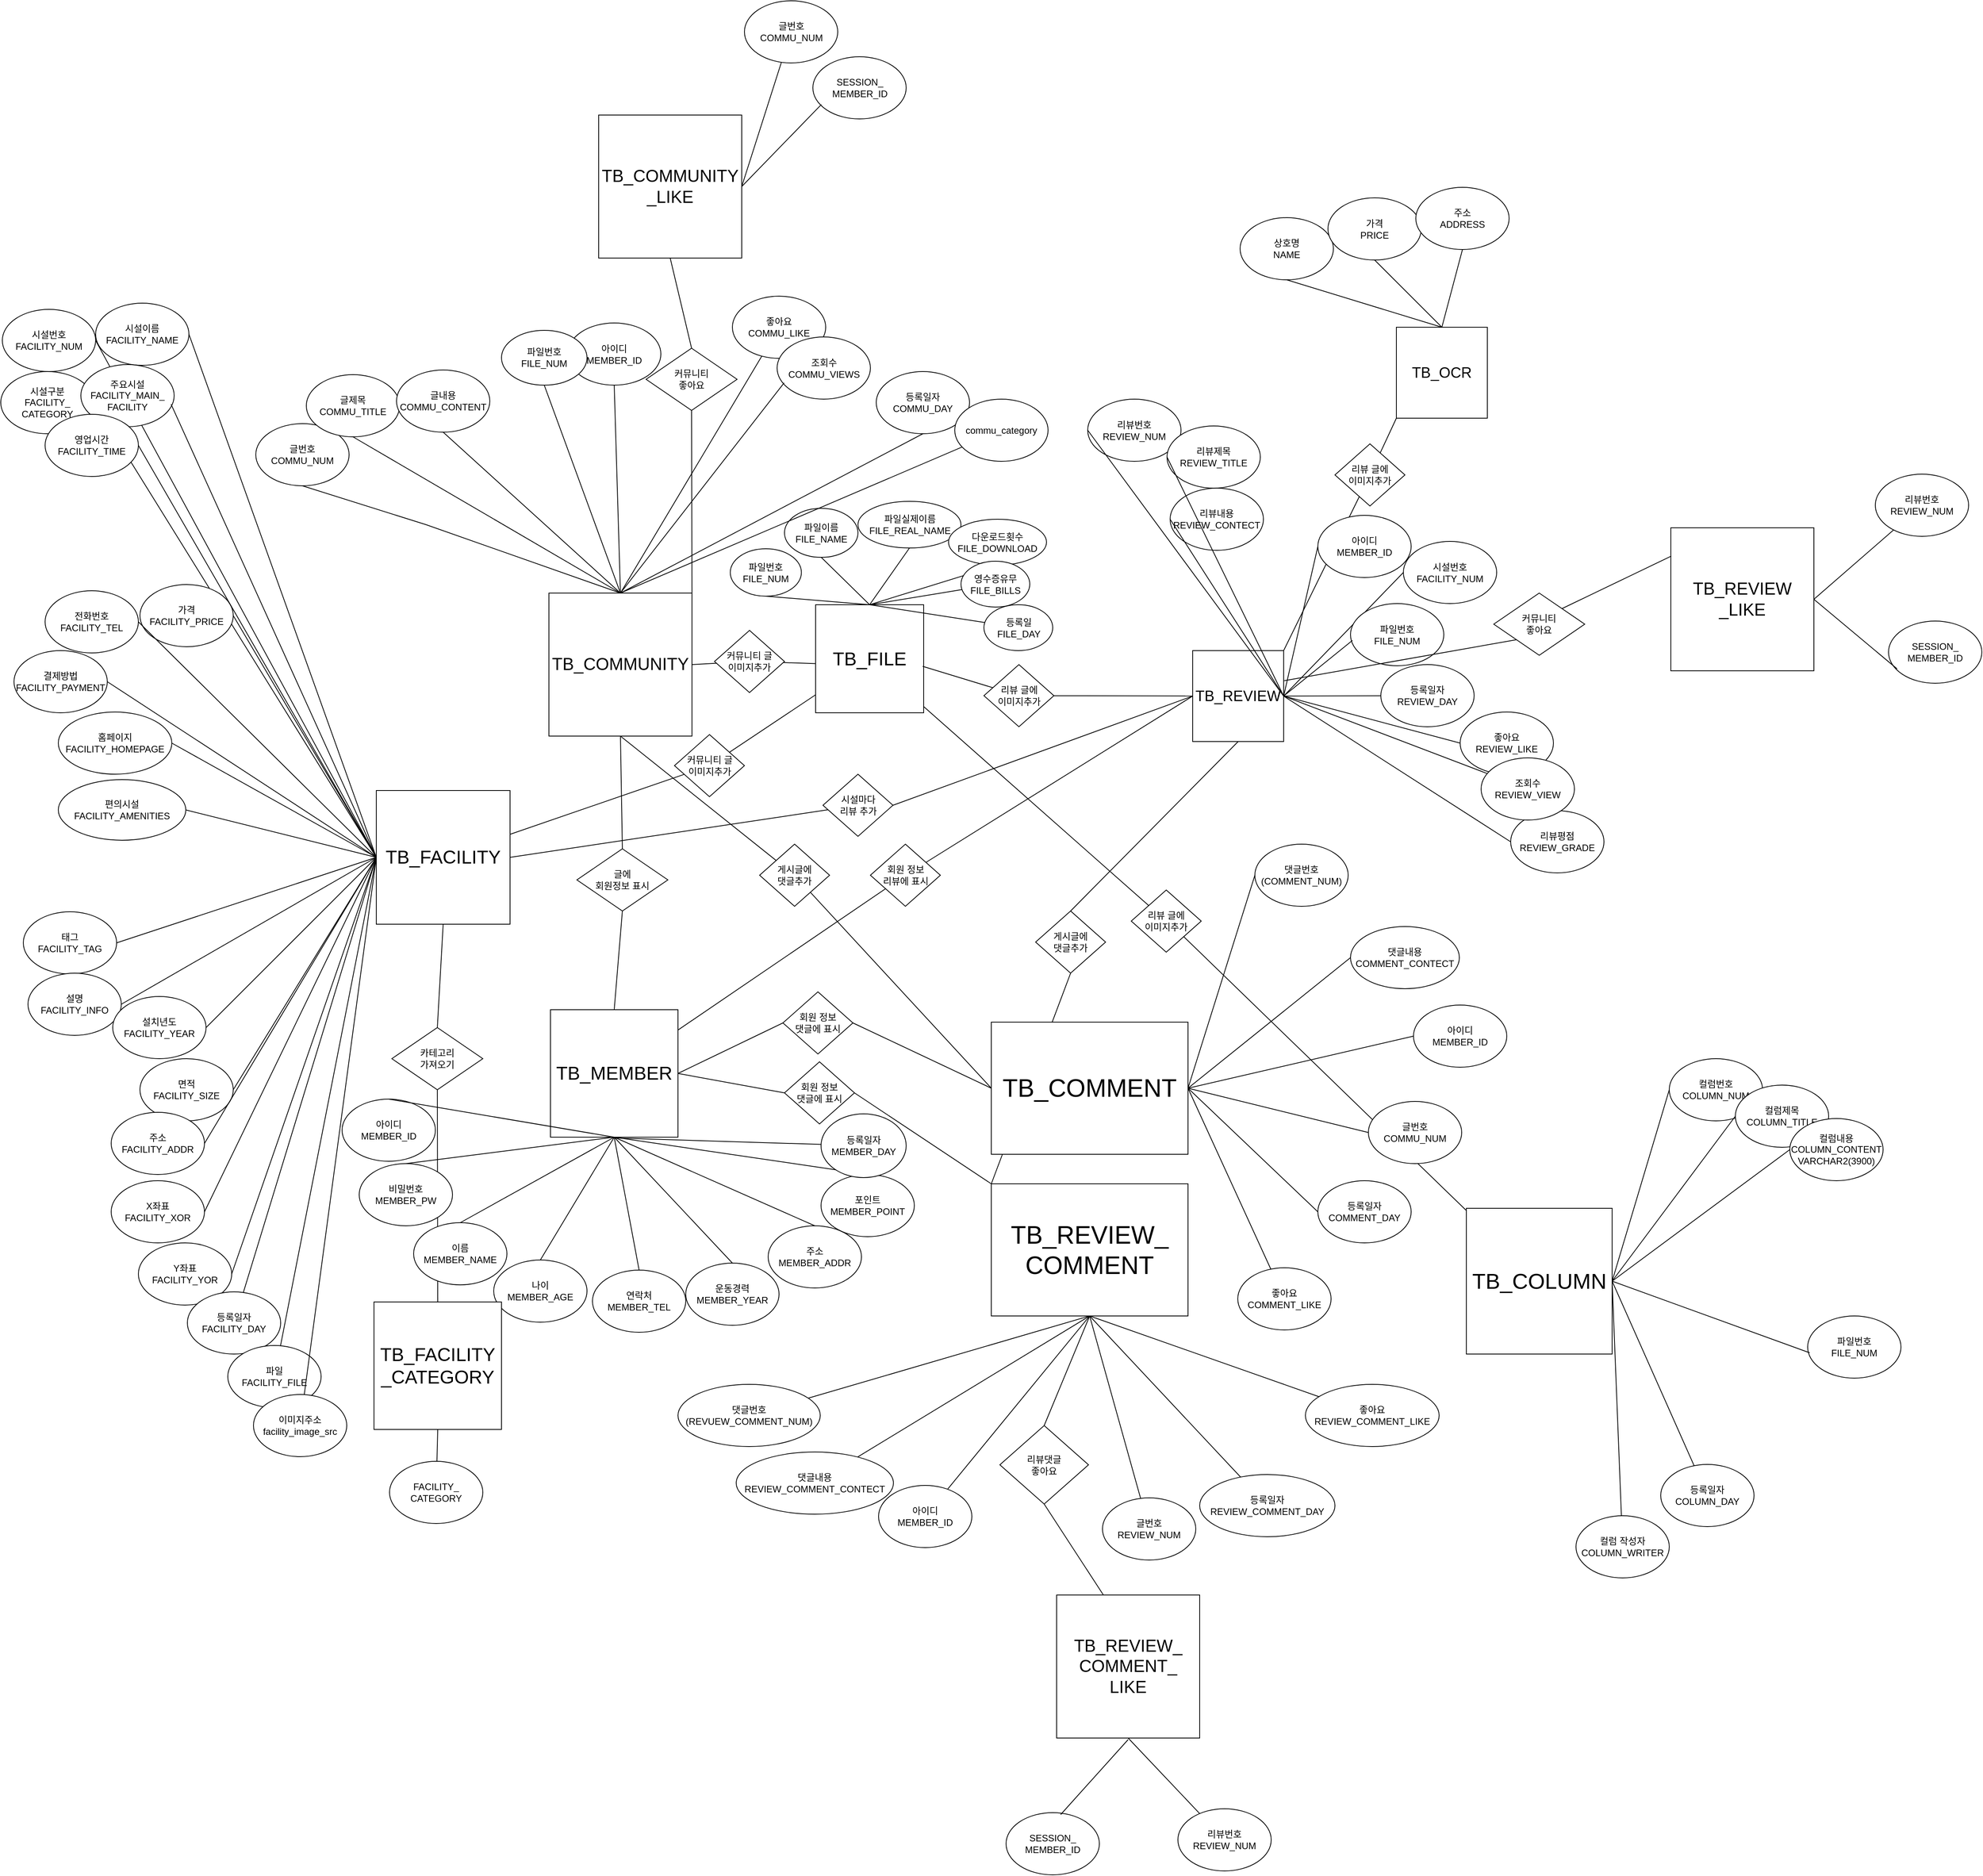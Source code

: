 <mxfile version="21.6.8" type="github">
  <diagram id="prtHgNgQTEPvFCAcTncT" name="Page-1">
    <mxGraphModel dx="2634" dy="2364" grid="0" gridSize="10" guides="1" tooltips="1" connect="1" arrows="1" fold="1" page="0" pageScale="1" pageWidth="827" pageHeight="1169" math="0" shadow="0">
      <root>
        <mxCell id="0" />
        <mxCell id="1" parent="0" />
        <mxCell id="ZUS3yhYuRDWJd393ZeMR-37" value="" style="endArrow=none;html=1;rounded=0;exitX=1;exitY=1;exitDx=0;exitDy=0;" parent="1" source="ZUS3yhYuRDWJd393ZeMR-35" target="ZUS3yhYuRDWJd393ZeMR-14" edge="1">
          <mxGeometry width="50" height="50" relative="1" as="geometry">
            <mxPoint x="413" y="-320" as="sourcePoint" />
            <mxPoint x="777" y="-267" as="targetPoint" />
          </mxGeometry>
        </mxCell>
        <mxCell id="ZUS3yhYuRDWJd393ZeMR-9" value="" style="endArrow=none;html=1;rounded=0;exitX=0.5;exitY=0;exitDx=0;exitDy=0;entryX=0.5;entryY=1;entryDx=0;entryDy=0;" parent="1" source="ZUS3yhYuRDWJd393ZeMR-3" target="ZUS3yhYuRDWJd393ZeMR-8" edge="1">
          <mxGeometry width="50" height="50" relative="1" as="geometry">
            <mxPoint x="-441" y="150" as="sourcePoint" />
            <mxPoint x="-556" y="30" as="targetPoint" />
          </mxGeometry>
        </mxCell>
        <mxCell id="ZUS3yhYuRDWJd393ZeMR-12" value="Text" style="edgeLabel;html=1;align=center;verticalAlign=middle;resizable=0;points=[];" parent="ZUS3yhYuRDWJd393ZeMR-9" vertex="1" connectable="0">
          <mxGeometry x="-0.508" y="2" relative="1" as="geometry">
            <mxPoint y="1" as="offset" />
          </mxGeometry>
        </mxCell>
        <mxCell id="vGOoMCBMk2-ikO05M16r-1" value="시설번호&lt;br&gt;FACILITY_NUM" style="ellipse;whiteSpace=wrap;html=1;" parent="1" vertex="1">
          <mxGeometry x="-996" y="-1045" width="120" height="80" as="geometry" />
        </mxCell>
        <mxCell id="vGOoMCBMk2-ikO05M16r-2" value="&lt;font style=&quot;font-size: 24px;&quot;&gt;TB_FACILITY&lt;/font&gt;" style="whiteSpace=wrap;html=1;aspect=fixed;" parent="1" vertex="1">
          <mxGeometry x="-515" y="-426" width="172" height="172" as="geometry" />
        </mxCell>
        <mxCell id="vGOoMCBMk2-ikO05M16r-4" value="" style="endArrow=none;html=1;rounded=0;exitX=1;exitY=0.5;exitDx=0;exitDy=0;entryX=0;entryY=0.5;entryDx=0;entryDy=0;" parent="1" source="vGOoMCBMk2-ikO05M16r-1" target="vGOoMCBMk2-ikO05M16r-2" edge="1">
          <mxGeometry width="50" height="50" relative="1" as="geometry">
            <mxPoint x="-330" y="-360" as="sourcePoint" />
            <mxPoint x="-280" y="-410" as="targetPoint" />
          </mxGeometry>
        </mxCell>
        <mxCell id="vGOoMCBMk2-ikO05M16r-5" value="시설이름&lt;br&gt;FACILITY_NAME" style="ellipse;whiteSpace=wrap;html=1;" parent="1" vertex="1">
          <mxGeometry x="-876" y="-1053" width="120" height="80" as="geometry" />
        </mxCell>
        <mxCell id="vGOoMCBMk2-ikO05M16r-6" value="" style="endArrow=none;html=1;rounded=0;exitX=1;exitY=0.5;exitDx=0;exitDy=0;entryX=0;entryY=0.5;entryDx=0;entryDy=0;" parent="1" source="vGOoMCBMk2-ikO05M16r-5" target="vGOoMCBMk2-ikO05M16r-2" edge="1">
          <mxGeometry width="50" height="50" relative="1" as="geometry">
            <mxPoint x="-560" y="-185" as="sourcePoint" />
            <mxPoint x="-350" y="-205" as="targetPoint" />
          </mxGeometry>
        </mxCell>
        <mxCell id="vGOoMCBMk2-ikO05M16r-7" value="시설구분&lt;br&gt;FACILITY_&lt;br&gt;CATEGORY" style="ellipse;whiteSpace=wrap;html=1;" parent="1" vertex="1">
          <mxGeometry x="-998" y="-965" width="120" height="80" as="geometry" />
        </mxCell>
        <mxCell id="vGOoMCBMk2-ikO05M16r-8" value="" style="endArrow=none;html=1;rounded=0;exitX=1;exitY=0.5;exitDx=0;exitDy=0;entryX=0;entryY=0.5;entryDx=0;entryDy=0;" parent="1" source="vGOoMCBMk2-ikO05M16r-7" target="vGOoMCBMk2-ikO05M16r-2" edge="1">
          <mxGeometry width="50" height="50" relative="1" as="geometry">
            <mxPoint x="-550" y="-105" as="sourcePoint" />
            <mxPoint x="-350" y="-280" as="targetPoint" />
          </mxGeometry>
        </mxCell>
        <mxCell id="vGOoMCBMk2-ikO05M16r-10" value="주요시설&lt;br&gt;FACILITY_MAIN_&lt;br&gt;FACILITY" style="ellipse;whiteSpace=wrap;html=1;" parent="1" vertex="1">
          <mxGeometry x="-895" y="-974" width="120" height="80" as="geometry" />
        </mxCell>
        <mxCell id="vGOoMCBMk2-ikO05M16r-11" value="" style="endArrow=none;html=1;rounded=0;exitX=0.967;exitY=0.638;exitDx=0;exitDy=0;exitPerimeter=0;entryX=0;entryY=0.5;entryDx=0;entryDy=0;" parent="1" source="vGOoMCBMk2-ikO05M16r-10" target="vGOoMCBMk2-ikO05M16r-2" edge="1">
          <mxGeometry width="50" height="50" relative="1" as="geometry">
            <mxPoint x="-690" y="-820" as="sourcePoint" />
            <mxPoint x="-421" y="-181" as="targetPoint" />
          </mxGeometry>
        </mxCell>
        <mxCell id="vGOoMCBMk2-ikO05M16r-20" value="결제방법&lt;br&gt;FACILITY_PAYMENT" style="ellipse;whiteSpace=wrap;html=1;" parent="1" vertex="1">
          <mxGeometry x="-981" y="-606" width="120" height="80" as="geometry" />
        </mxCell>
        <mxCell id="vGOoMCBMk2-ikO05M16r-21" value="가격&lt;br&gt;FACILITY_PRICE" style="ellipse;whiteSpace=wrap;html=1;" parent="1" vertex="1">
          <mxGeometry x="-819" y="-691" width="120" height="80" as="geometry" />
        </mxCell>
        <mxCell id="vGOoMCBMk2-ikO05M16r-22" value="전화번호&lt;br&gt;FACILITY_TEL" style="ellipse;whiteSpace=wrap;html=1;" parent="1" vertex="1">
          <mxGeometry x="-941" y="-683" width="120" height="80" as="geometry" />
        </mxCell>
        <mxCell id="vGOoMCBMk2-ikO05M16r-23" value="영업시간&lt;br&gt;FACILITY_TIME" style="ellipse;whiteSpace=wrap;html=1;" parent="1" vertex="1">
          <mxGeometry x="-941" y="-910" width="120" height="80" as="geometry" />
        </mxCell>
        <mxCell id="vGOoMCBMk2-ikO05M16r-24" value="편의시설&lt;br&gt;FACILITY_AMENITIES" style="ellipse;whiteSpace=wrap;html=1;" parent="1" vertex="1">
          <mxGeometry x="-924" y="-440" width="164" height="78" as="geometry" />
        </mxCell>
        <mxCell id="vGOoMCBMk2-ikO05M16r-25" value="홈페이지&lt;br&gt;FACILITY_HOMEPAGE" style="ellipse;whiteSpace=wrap;html=1;" parent="1" vertex="1">
          <mxGeometry x="-924" y="-527" width="146" height="80" as="geometry" />
        </mxCell>
        <mxCell id="vGOoMCBMk2-ikO05M16r-26" value="태그&lt;br&gt;FACILITY_TAG" style="ellipse;whiteSpace=wrap;html=1;" parent="1" vertex="1">
          <mxGeometry x="-969" y="-270" width="120" height="80" as="geometry" />
        </mxCell>
        <mxCell id="vGOoMCBMk2-ikO05M16r-27" value="설명&lt;br&gt;FACILITY_INFO" style="ellipse;whiteSpace=wrap;html=1;" parent="1" vertex="1">
          <mxGeometry x="-963" y="-191" width="120" height="80" as="geometry" />
        </mxCell>
        <mxCell id="ZeWv8mCZg6Lv4Q8P0mIy-1" value="X좌표&lt;br&gt;FACILITY_XOR" style="ellipse;whiteSpace=wrap;html=1;" parent="1" vertex="1">
          <mxGeometry x="-856" y="76" width="120" height="80" as="geometry" />
        </mxCell>
        <mxCell id="ZeWv8mCZg6Lv4Q8P0mIy-2" value="설치년도&lt;br&gt;FACILITY_YEAR" style="ellipse;whiteSpace=wrap;html=1;" parent="1" vertex="1">
          <mxGeometry x="-854" y="-161" width="120" height="80" as="geometry" />
        </mxCell>
        <mxCell id="ZeWv8mCZg6Lv4Q8P0mIy-3" value="면적&lt;br&gt;FACILITY_SIZE" style="ellipse;whiteSpace=wrap;html=1;" parent="1" vertex="1">
          <mxGeometry x="-819" y="-81" width="120" height="80" as="geometry" />
        </mxCell>
        <mxCell id="ZeWv8mCZg6Lv4Q8P0mIy-4" value="주소&lt;br&gt;FACILITY_ADDR" style="ellipse;whiteSpace=wrap;html=1;" parent="1" vertex="1">
          <mxGeometry x="-856" y="-12" width="120" height="80" as="geometry" />
        </mxCell>
        <mxCell id="ZeWv8mCZg6Lv4Q8P0mIy-5" value="Y좌표&lt;br&gt;FACILITY_YOR" style="ellipse;whiteSpace=wrap;html=1;" parent="1" vertex="1">
          <mxGeometry x="-821" y="156" width="120" height="80" as="geometry" />
        </mxCell>
        <mxCell id="ZeWv8mCZg6Lv4Q8P0mIy-8" value="" style="endArrow=none;html=1;rounded=0;exitX=1;exitY=0.5;exitDx=0;exitDy=0;entryX=0;entryY=0.5;entryDx=0;entryDy=0;" parent="1" source="vGOoMCBMk2-ikO05M16r-20" target="vGOoMCBMk2-ikO05M16r-2" edge="1">
          <mxGeometry width="50" height="50" relative="1" as="geometry">
            <mxPoint x="-800" y="-394.5" as="sourcePoint" />
            <mxPoint x="-456" y="134.5" as="targetPoint" />
          </mxGeometry>
        </mxCell>
        <mxCell id="ZeWv8mCZg6Lv4Q8P0mIy-9" value="" style="endArrow=none;html=1;rounded=0;exitX=1;exitY=0.5;exitDx=0;exitDy=0;entryX=0;entryY=0.5;entryDx=0;entryDy=0;" parent="1" source="vGOoMCBMk2-ikO05M16r-21" target="vGOoMCBMk2-ikO05M16r-2" edge="1">
          <mxGeometry width="50" height="50" relative="1" as="geometry">
            <mxPoint x="-1060" y="-520" as="sourcePoint" />
            <mxPoint x="-720" y="120" as="targetPoint" />
          </mxGeometry>
        </mxCell>
        <mxCell id="ZeWv8mCZg6Lv4Q8P0mIy-10" value="" style="endArrow=none;html=1;rounded=0;exitX=1;exitY=0.5;exitDx=0;exitDy=0;entryX=0;entryY=0.5;entryDx=0;entryDy=0;" parent="1" source="vGOoMCBMk2-ikO05M16r-22" target="vGOoMCBMk2-ikO05M16r-2" edge="1">
          <mxGeometry width="50" height="50" relative="1" as="geometry">
            <mxPoint x="-640" y="-665" as="sourcePoint" />
            <mxPoint x="-326.04" y="-30" as="targetPoint" />
          </mxGeometry>
        </mxCell>
        <mxCell id="ZeWv8mCZg6Lv4Q8P0mIy-11" value="" style="endArrow=none;html=1;rounded=0;exitX=1;exitY=0.5;exitDx=0;exitDy=0;entryX=0;entryY=0.5;entryDx=0;entryDy=0;" parent="1" source="vGOoMCBMk2-ikO05M16r-23" target="vGOoMCBMk2-ikO05M16r-2" edge="1">
          <mxGeometry width="50" height="50" relative="1" as="geometry">
            <mxPoint x="-716.04" y="-860" as="sourcePoint" />
            <mxPoint x="-376.04" y="-30" as="targetPoint" />
          </mxGeometry>
        </mxCell>
        <mxCell id="ZeWv8mCZg6Lv4Q8P0mIy-12" value="" style="endArrow=none;html=1;rounded=0;exitX=1;exitY=0.5;exitDx=0;exitDy=0;entryX=0;entryY=0.5;entryDx=0;entryDy=0;" parent="1" source="vGOoMCBMk2-ikO05M16r-26" target="vGOoMCBMk2-ikO05M16r-2" edge="1">
          <mxGeometry width="50" height="50" relative="1" as="geometry">
            <mxPoint x="-700" y="-200" as="sourcePoint" />
            <mxPoint x="-360" y="240" as="targetPoint" />
          </mxGeometry>
        </mxCell>
        <mxCell id="ZeWv8mCZg6Lv4Q8P0mIy-13" value="" style="endArrow=none;html=1;rounded=0;exitX=1;exitY=0.5;exitDx=0;exitDy=0;entryX=0;entryY=0.5;entryDx=0;entryDy=0;" parent="1" source="vGOoMCBMk2-ikO05M16r-24" target="vGOoMCBMk2-ikO05M16r-2" edge="1">
          <mxGeometry width="50" height="50" relative="1" as="geometry">
            <mxPoint x="-680.04" y="-370.04" as="sourcePoint" />
            <mxPoint x="-336.04" y="158.96" as="targetPoint" />
          </mxGeometry>
        </mxCell>
        <mxCell id="ZeWv8mCZg6Lv4Q8P0mIy-14" value="" style="endArrow=none;html=1;rounded=0;entryX=0;entryY=0.5;entryDx=0;entryDy=0;exitX=1;exitY=0.5;exitDx=0;exitDy=0;" parent="1" source="vGOoMCBMk2-ikO05M16r-25" target="vGOoMCBMk2-ikO05M16r-2" edge="1">
          <mxGeometry width="50" height="50" relative="1" as="geometry">
            <mxPoint x="-670" y="-220" as="sourcePoint" />
            <mxPoint x="-370" y="110.0" as="targetPoint" />
          </mxGeometry>
        </mxCell>
        <mxCell id="ZeWv8mCZg6Lv4Q8P0mIy-15" value="" style="endArrow=none;html=1;rounded=0;exitX=1;exitY=0.5;exitDx=0;exitDy=0;entryX=0;entryY=0.5;entryDx=0;entryDy=0;" parent="1" source="vGOoMCBMk2-ikO05M16r-27" target="vGOoMCBMk2-ikO05M16r-2" edge="1">
          <mxGeometry width="50" height="50" relative="1" as="geometry">
            <mxPoint x="-676.04" y="-91.04" as="sourcePoint" />
            <mxPoint x="-336.04" y="158.96" as="targetPoint" />
          </mxGeometry>
        </mxCell>
        <mxCell id="ZeWv8mCZg6Lv4Q8P0mIy-16" value="" style="endArrow=none;html=1;rounded=0;exitX=1;exitY=0.5;exitDx=0;exitDy=0;entryX=0;entryY=0.5;entryDx=0;entryDy=0;" parent="1" source="ZeWv8mCZg6Lv4Q8P0mIy-2" target="vGOoMCBMk2-ikO05M16r-2" edge="1">
          <mxGeometry width="50" height="50" relative="1" as="geometry">
            <mxPoint x="-690" y="80.0" as="sourcePoint" />
            <mxPoint x="-350" y="230.0" as="targetPoint" />
          </mxGeometry>
        </mxCell>
        <mxCell id="ZeWv8mCZg6Lv4Q8P0mIy-26" value="" style="endArrow=none;html=1;rounded=0;entryX=0;entryY=0.5;entryDx=0;entryDy=0;exitX=1;exitY=0.5;exitDx=0;exitDy=0;" parent="1" source="ZeWv8mCZg6Lv4Q8P0mIy-4" target="vGOoMCBMk2-ikO05M16r-2" edge="1">
          <mxGeometry width="50" height="50" relative="1" as="geometry">
            <mxPoint x="-590" y="240" as="sourcePoint" />
            <mxPoint x="-340" y="190" as="targetPoint" />
          </mxGeometry>
        </mxCell>
        <mxCell id="ZeWv8mCZg6Lv4Q8P0mIy-27" value="" style="endArrow=none;html=1;rounded=0;exitX=1;exitY=0.5;exitDx=0;exitDy=0;entryX=0;entryY=0.5;entryDx=0;entryDy=0;" parent="1" source="ZeWv8mCZg6Lv4Q8P0mIy-1" target="vGOoMCBMk2-ikO05M16r-2" edge="1">
          <mxGeometry width="50" height="50" relative="1" as="geometry">
            <mxPoint x="-700" y="330" as="sourcePoint" />
            <mxPoint x="-360" y="180" as="targetPoint" />
          </mxGeometry>
        </mxCell>
        <mxCell id="ZeWv8mCZg6Lv4Q8P0mIy-28" value="" style="endArrow=none;html=1;rounded=0;exitX=1;exitY=0.5;exitDx=0;exitDy=0;entryX=0;entryY=0.5;entryDx=0;entryDy=0;" parent="1" source="ZeWv8mCZg6Lv4Q8P0mIy-5" target="vGOoMCBMk2-ikO05M16r-2" edge="1">
          <mxGeometry width="50" height="50" relative="1" as="geometry">
            <mxPoint x="-670" y="420" as="sourcePoint" />
            <mxPoint x="-330" y="170" as="targetPoint" />
          </mxGeometry>
        </mxCell>
        <mxCell id="ZeWv8mCZg6Lv4Q8P0mIy-29" value="" style="endArrow=none;html=1;rounded=0;entryX=0;entryY=0.5;entryDx=0;entryDy=0;" parent="1" source="0XN0bGpw1SQbyP5nLZHO-1" target="vGOoMCBMk2-ikO05M16r-2" edge="1">
          <mxGeometry width="50" height="50" relative="1" as="geometry">
            <mxPoint x="-657.0" y="256" as="sourcePoint" />
            <mxPoint x="-340" y="-280" as="targetPoint" />
          </mxGeometry>
        </mxCell>
        <mxCell id="ZeWv8mCZg6Lv4Q8P0mIy-30" value="" style="endArrow=none;html=1;rounded=0;exitX=1;exitY=0.5;exitDx=0;exitDy=0;entryX=0;entryY=0.5;entryDx=0;entryDy=0;" parent="1" source="ZeWv8mCZg6Lv4Q8P0mIy-3" target="vGOoMCBMk2-ikO05M16r-2" edge="1">
          <mxGeometry width="50" height="50" relative="1" as="geometry">
            <mxPoint x="-690" y="150" as="sourcePoint" />
            <mxPoint x="-330" y="150" as="targetPoint" />
          </mxGeometry>
        </mxCell>
        <mxCell id="ZeWv8mCZg6Lv4Q8P0mIy-36" value="&lt;font style=&quot;font-size: 19px;&quot;&gt;TB_REVIEW&lt;/font&gt;" style="whiteSpace=wrap;html=1;aspect=fixed;" parent="1" vertex="1">
          <mxGeometry x="535" y="-606" width="117" height="117" as="geometry" />
        </mxCell>
        <mxCell id="ZeWv8mCZg6Lv4Q8P0mIy-82" value="리뷰번호&lt;br&gt;REVIEW_NUM" style="ellipse;whiteSpace=wrap;html=1;" parent="1" vertex="1">
          <mxGeometry x="400" y="-929.5" width="120" height="80" as="geometry" />
        </mxCell>
        <mxCell id="ZeWv8mCZg6Lv4Q8P0mIy-83" value="시설번호&lt;br&gt;FACILITY_NUM" style="ellipse;whiteSpace=wrap;html=1;" parent="1" vertex="1">
          <mxGeometry x="806" y="-746.5" width="120" height="80" as="geometry" />
        </mxCell>
        <mxCell id="ZeWv8mCZg6Lv4Q8P0mIy-84" value="리뷰제목&lt;br&gt;REVIEW_TITLE" style="ellipse;whiteSpace=wrap;html=1;" parent="1" vertex="1">
          <mxGeometry x="502" y="-895" width="120" height="80" as="geometry" />
        </mxCell>
        <mxCell id="ZeWv8mCZg6Lv4Q8P0mIy-85" value="리뷰내용&lt;br&gt;REVIEW_CONTECT" style="ellipse;whiteSpace=wrap;html=1;" parent="1" vertex="1">
          <mxGeometry x="506" y="-815" width="120" height="80" as="geometry" />
        </mxCell>
        <mxCell id="ZeWv8mCZg6Lv4Q8P0mIy-88" value="" style="endArrow=none;html=1;rounded=0;entryX=0;entryY=0.5;entryDx=0;entryDy=0;exitX=1;exitY=0.5;exitDx=0;exitDy=0;" parent="1" source="ZeWv8mCZg6Lv4Q8P0mIy-36" target="ZeWv8mCZg6Lv4Q8P0mIy-82" edge="1">
          <mxGeometry width="50" height="50" relative="1" as="geometry">
            <mxPoint x="30" y="-100" as="sourcePoint" />
            <mxPoint x="80" y="-150" as="targetPoint" />
          </mxGeometry>
        </mxCell>
        <mxCell id="ZeWv8mCZg6Lv4Q8P0mIy-89" value="" style="endArrow=none;html=1;rounded=0;entryX=0;entryY=0.5;entryDx=0;entryDy=0;exitX=1;exitY=0.5;exitDx=0;exitDy=0;" parent="1" source="ZeWv8mCZg6Lv4Q8P0mIy-36" target="ZeWv8mCZg6Lv4Q8P0mIy-83" edge="1">
          <mxGeometry width="50" height="50" relative="1" as="geometry">
            <mxPoint x="100" y="-160" as="sourcePoint" />
            <mxPoint x="150" y="-210" as="targetPoint" />
          </mxGeometry>
        </mxCell>
        <mxCell id="ZeWv8mCZg6Lv4Q8P0mIy-90" value="" style="endArrow=none;html=1;rounded=0;entryX=0;entryY=0.5;entryDx=0;entryDy=0;exitX=1;exitY=0.5;exitDx=0;exitDy=0;" parent="1" source="ZeWv8mCZg6Lv4Q8P0mIy-36" target="ZeWv8mCZg6Lv4Q8P0mIy-84" edge="1">
          <mxGeometry width="50" height="50" relative="1" as="geometry">
            <mxPoint x="170" y="-90" as="sourcePoint" />
            <mxPoint x="220" y="-140" as="targetPoint" />
          </mxGeometry>
        </mxCell>
        <mxCell id="ZeWv8mCZg6Lv4Q8P0mIy-91" value="" style="endArrow=none;html=1;rounded=0;exitX=1;exitY=0.5;exitDx=0;exitDy=0;entryX=0;entryY=0.5;entryDx=0;entryDy=0;" parent="1" source="ZeWv8mCZg6Lv4Q8P0mIy-36" target="ZeWv8mCZg6Lv4Q8P0mIy-85" edge="1">
          <mxGeometry width="50" height="50" relative="1" as="geometry">
            <mxPoint x="200" y="-350" as="sourcePoint" />
            <mxPoint x="250" y="-400" as="targetPoint" />
          </mxGeometry>
        </mxCell>
        <mxCell id="ZeWv8mCZg6Lv4Q8P0mIy-94" value="" style="endArrow=none;html=1;rounded=0;entryX=0;entryY=0.5;entryDx=0;entryDy=0;exitX=1;exitY=0.5;exitDx=0;exitDy=0;" parent="1" source="ZeWv8mCZg6Lv4Q8P0mIy-36" target="ZeWv8mCZg6Lv4Q8P0mIy-86" edge="1">
          <mxGeometry width="50" height="50" relative="1" as="geometry">
            <mxPoint x="130" y="-160" as="sourcePoint" />
            <mxPoint x="310" y="-490" as="targetPoint" />
          </mxGeometry>
        </mxCell>
        <mxCell id="ZeWv8mCZg6Lv4Q8P0mIy-95" value="&lt;font style=&quot;font-size: 24px;&quot;&gt;TB_MEMBER&lt;/font&gt;" style="whiteSpace=wrap;html=1;aspect=fixed;" parent="1" vertex="1">
          <mxGeometry x="-291" y="-144" width="164" height="164" as="geometry" />
        </mxCell>
        <mxCell id="ZeWv8mCZg6Lv4Q8P0mIy-97" value="아이디&lt;br&gt;MEMBER_ID" style="ellipse;whiteSpace=wrap;html=1;" parent="1" vertex="1">
          <mxGeometry x="-559" y="-29" width="120" height="80" as="geometry" />
        </mxCell>
        <mxCell id="ZeWv8mCZg6Lv4Q8P0mIy-98" value="" style="endArrow=none;html=1;rounded=0;entryX=0.5;entryY=1;entryDx=0;entryDy=0;exitX=0.5;exitY=0;exitDx=0;exitDy=0;" parent="1" source="ZeWv8mCZg6Lv4Q8P0mIy-97" target="ZeWv8mCZg6Lv4Q8P0mIy-95" edge="1">
          <mxGeometry width="50" height="50" relative="1" as="geometry">
            <mxPoint x="-210" y="50" as="sourcePoint" />
            <mxPoint x="-160" as="targetPoint" />
          </mxGeometry>
        </mxCell>
        <mxCell id="ZeWv8mCZg6Lv4Q8P0mIy-99" value="비밀번호&lt;br&gt;MEMBER_PW" style="ellipse;whiteSpace=wrap;html=1;" parent="1" vertex="1">
          <mxGeometry x="-537" y="54" width="120" height="80" as="geometry" />
        </mxCell>
        <mxCell id="ZeWv8mCZg6Lv4Q8P0mIy-100" value="" style="endArrow=none;html=1;rounded=0;exitX=0.5;exitY=0;exitDx=0;exitDy=0;entryX=0.5;entryY=1;entryDx=0;entryDy=0;" parent="1" source="ZeWv8mCZg6Lv4Q8P0mIy-99" target="ZeWv8mCZg6Lv4Q8P0mIy-95" edge="1">
          <mxGeometry width="50" height="50" relative="1" as="geometry">
            <mxPoint x="-160" y="100" as="sourcePoint" />
            <mxPoint x="-100" y="-40" as="targetPoint" />
          </mxGeometry>
        </mxCell>
        <mxCell id="ZeWv8mCZg6Lv4Q8P0mIy-101" value="이름&lt;br&gt;MEMBER_NAME" style="ellipse;whiteSpace=wrap;html=1;" parent="1" vertex="1">
          <mxGeometry x="-467" y="130" width="120" height="80" as="geometry" />
        </mxCell>
        <mxCell id="ZeWv8mCZg6Lv4Q8P0mIy-102" value="나이&lt;br&gt;MEMBER_AGE" style="ellipse;whiteSpace=wrap;html=1;" parent="1" vertex="1">
          <mxGeometry x="-364" y="178" width="120" height="80" as="geometry" />
        </mxCell>
        <mxCell id="ZeWv8mCZg6Lv4Q8P0mIy-103" value="연락처&lt;br&gt;MEMBER_TEL" style="ellipse;whiteSpace=wrap;html=1;" parent="1" vertex="1">
          <mxGeometry x="-237" y="191" width="120" height="80" as="geometry" />
        </mxCell>
        <mxCell id="ZeWv8mCZg6Lv4Q8P0mIy-104" value="운동경력&lt;br&gt;MEMBER_YEAR" style="ellipse;whiteSpace=wrap;html=1;" parent="1" vertex="1">
          <mxGeometry x="-117" y="182" width="120" height="80" as="geometry" />
        </mxCell>
        <mxCell id="ZeWv8mCZg6Lv4Q8P0mIy-105" value="주소&lt;br&gt;MEMBER_ADDR" style="ellipse;whiteSpace=wrap;html=1;" parent="1" vertex="1">
          <mxGeometry x="-11" y="134" width="120" height="80" as="geometry" />
        </mxCell>
        <mxCell id="ZeWv8mCZg6Lv4Q8P0mIy-106" value="포인트&lt;br&gt;MEMBER_POINT" style="ellipse;whiteSpace=wrap;html=1;" parent="1" vertex="1">
          <mxGeometry x="57" y="68" width="120" height="80" as="geometry" />
        </mxCell>
        <mxCell id="ZeWv8mCZg6Lv4Q8P0mIy-107" value="" style="endArrow=none;html=1;rounded=0;entryX=0.5;entryY=1;entryDx=0;entryDy=0;exitX=0.5;exitY=0;exitDx=0;exitDy=0;" parent="1" source="ZeWv8mCZg6Lv4Q8P0mIy-101" target="ZeWv8mCZg6Lv4Q8P0mIy-95" edge="1">
          <mxGeometry width="50" height="50" relative="1" as="geometry">
            <mxPoint x="-180" y="370" as="sourcePoint" />
            <mxPoint x="-130" y="320" as="targetPoint" />
          </mxGeometry>
        </mxCell>
        <mxCell id="ZeWv8mCZg6Lv4Q8P0mIy-108" value="" style="endArrow=none;html=1;rounded=0;entryX=0.5;entryY=1;entryDx=0;entryDy=0;exitX=0.5;exitY=0;exitDx=0;exitDy=0;" parent="1" source="ZeWv8mCZg6Lv4Q8P0mIy-102" target="ZeWv8mCZg6Lv4Q8P0mIy-95" edge="1">
          <mxGeometry width="50" height="50" relative="1" as="geometry">
            <mxPoint x="-160" y="370" as="sourcePoint" />
            <mxPoint x="-110" y="320" as="targetPoint" />
          </mxGeometry>
        </mxCell>
        <mxCell id="ZeWv8mCZg6Lv4Q8P0mIy-109" value="" style="endArrow=none;html=1;rounded=0;entryX=0.5;entryY=1;entryDx=0;entryDy=0;exitX=0.5;exitY=0;exitDx=0;exitDy=0;" parent="1" source="ZeWv8mCZg6Lv4Q8P0mIy-103" target="ZeWv8mCZg6Lv4Q8P0mIy-95" edge="1">
          <mxGeometry width="50" height="50" relative="1" as="geometry">
            <mxPoint x="50" y="50" as="sourcePoint" />
            <mxPoint x="400" y="-90" as="targetPoint" />
          </mxGeometry>
        </mxCell>
        <mxCell id="ZeWv8mCZg6Lv4Q8P0mIy-110" value="" style="endArrow=none;html=1;rounded=0;exitX=0.5;exitY=0;exitDx=0;exitDy=0;entryX=0.5;entryY=1;entryDx=0;entryDy=0;" parent="1" source="ZeWv8mCZg6Lv4Q8P0mIy-104" target="ZeWv8mCZg6Lv4Q8P0mIy-95" edge="1">
          <mxGeometry width="50" height="50" relative="1" as="geometry">
            <mxPoint x="180" y="50" as="sourcePoint" />
            <mxPoint x="400" y="-90" as="targetPoint" />
          </mxGeometry>
        </mxCell>
        <mxCell id="ZeWv8mCZg6Lv4Q8P0mIy-111" value="" style="endArrow=none;html=1;rounded=0;entryX=0.5;entryY=1;entryDx=0;entryDy=0;exitX=0.5;exitY=0;exitDx=0;exitDy=0;" parent="1" source="ZeWv8mCZg6Lv4Q8P0mIy-105" target="ZeWv8mCZg6Lv4Q8P0mIy-95" edge="1">
          <mxGeometry width="50" height="50" relative="1" as="geometry">
            <mxPoint x="310" y="100" as="sourcePoint" />
            <mxPoint x="390" y="-40" as="targetPoint" />
          </mxGeometry>
        </mxCell>
        <mxCell id="ZeWv8mCZg6Lv4Q8P0mIy-112" value="" style="endArrow=none;html=1;rounded=0;entryX=0.5;entryY=1;entryDx=0;entryDy=0;exitX=0.5;exitY=0;exitDx=0;exitDy=0;" parent="1" source="ZeWv8mCZg6Lv4Q8P0mIy-106" target="ZeWv8mCZg6Lv4Q8P0mIy-95" edge="1">
          <mxGeometry width="50" height="50" relative="1" as="geometry">
            <mxPoint x="450" y="50" as="sourcePoint" />
            <mxPoint x="400" y="-90" as="targetPoint" />
          </mxGeometry>
        </mxCell>
        <mxCell id="ZeWv8mCZg6Lv4Q8P0mIy-114" value="&lt;font style=&quot;font-size: 22px;&quot;&gt;TB_COMMUNITY&lt;/font&gt;" style="whiteSpace=wrap;html=1;aspect=fixed;" parent="1" vertex="1">
          <mxGeometry x="-293" y="-680" width="184" height="184" as="geometry" />
        </mxCell>
        <mxCell id="ZeWv8mCZg6Lv4Q8P0mIy-115" value="글번호&lt;br&gt;COMMU_NUM" style="ellipse;whiteSpace=wrap;html=1;" parent="1" vertex="1">
          <mxGeometry x="-670" y="-898" width="120" height="80" as="geometry" />
        </mxCell>
        <mxCell id="ZeWv8mCZg6Lv4Q8P0mIy-116" value="글제목&lt;br&gt;COMMU_TITLE" style="ellipse;whiteSpace=wrap;html=1;" parent="1" vertex="1">
          <mxGeometry x="-605" y="-961" width="120" height="80" as="geometry" />
        </mxCell>
        <mxCell id="ZeWv8mCZg6Lv4Q8P0mIy-117" value="글내용&lt;br&gt;COMMU_CONTENT" style="ellipse;whiteSpace=wrap;html=1;" parent="1" vertex="1">
          <mxGeometry x="-489" y="-967" width="120" height="80" as="geometry" />
        </mxCell>
        <mxCell id="ZeWv8mCZg6Lv4Q8P0mIy-118" value="등록일자&lt;br&gt;COMMU_DAY" style="ellipse;whiteSpace=wrap;html=1;" parent="1" vertex="1">
          <mxGeometry x="128" y="-965" width="120" height="80" as="geometry" />
        </mxCell>
        <mxCell id="ZeWv8mCZg6Lv4Q8P0mIy-119" value="아이디&lt;br&gt;MEMBER_ID" style="ellipse;whiteSpace=wrap;html=1;" parent="1" vertex="1">
          <mxGeometry x="-269" y="-1027.5" width="120" height="80" as="geometry" />
        </mxCell>
        <mxCell id="ZeWv8mCZg6Lv4Q8P0mIy-121" value="" style="endArrow=none;html=1;rounded=0;entryX=0.5;entryY=0;entryDx=0;entryDy=0;exitX=0.5;exitY=1;exitDx=0;exitDy=0;" parent="1" source="ZeWv8mCZg6Lv4Q8P0mIy-115" target="ZeWv8mCZg6Lv4Q8P0mIy-114" edge="1">
          <mxGeometry width="50" height="50" relative="1" as="geometry">
            <mxPoint x="-270" y="-470" as="sourcePoint" />
            <mxPoint x="-220" y="-520" as="targetPoint" />
            <Array as="points">
              <mxPoint x="-451" y="-768" />
            </Array>
          </mxGeometry>
        </mxCell>
        <mxCell id="ZeWv8mCZg6Lv4Q8P0mIy-122" value="" style="endArrow=none;html=1;rounded=0;entryX=0.5;entryY=0;entryDx=0;entryDy=0;exitX=0.5;exitY=1;exitDx=0;exitDy=0;" parent="1" source="ZeWv8mCZg6Lv4Q8P0mIy-116" target="ZeWv8mCZg6Lv4Q8P0mIy-114" edge="1">
          <mxGeometry width="50" height="50" relative="1" as="geometry">
            <mxPoint x="-300" y="-450" as="sourcePoint" />
            <mxPoint x="-250" y="-500" as="targetPoint" />
          </mxGeometry>
        </mxCell>
        <mxCell id="ZeWv8mCZg6Lv4Q8P0mIy-123" value="" style="endArrow=none;html=1;rounded=0;exitX=0.5;exitY=1;exitDx=0;exitDy=0;entryX=0.5;entryY=0;entryDx=0;entryDy=0;" parent="1" source="ZeWv8mCZg6Lv4Q8P0mIy-117" target="ZeWv8mCZg6Lv4Q8P0mIy-114" edge="1">
          <mxGeometry width="50" height="50" relative="1" as="geometry">
            <mxPoint x="-110" y="-510" as="sourcePoint" />
            <mxPoint x="-60" y="-560" as="targetPoint" />
          </mxGeometry>
        </mxCell>
        <mxCell id="ZeWv8mCZg6Lv4Q8P0mIy-124" value="" style="endArrow=none;html=1;rounded=0;entryX=0.5;entryY=1;entryDx=0;entryDy=0;exitX=0.5;exitY=0;exitDx=0;exitDy=0;" parent="1" source="ZeWv8mCZg6Lv4Q8P0mIy-114" target="ZeWv8mCZg6Lv4Q8P0mIy-118" edge="1">
          <mxGeometry width="50" height="50" relative="1" as="geometry">
            <mxPoint x="-270" y="-810" as="sourcePoint" />
            <mxPoint x="25" y="-720" as="targetPoint" />
          </mxGeometry>
        </mxCell>
        <mxCell id="ZeWv8mCZg6Lv4Q8P0mIy-125" value="" style="endArrow=none;html=1;rounded=0;entryX=0.5;entryY=1;entryDx=0;entryDy=0;exitX=0.5;exitY=0;exitDx=0;exitDy=0;" parent="1" source="ZeWv8mCZg6Lv4Q8P0mIy-114" target="ZeWv8mCZg6Lv4Q8P0mIy-119" edge="1">
          <mxGeometry width="50" height="50" relative="1" as="geometry">
            <mxPoint x="-140" y="-810" as="sourcePoint" />
            <mxPoint x="25" y="-720" as="targetPoint" />
          </mxGeometry>
        </mxCell>
        <mxCell id="kVw5c4QJEjsjnRAmu5jp-2" value="시설마다&lt;br&gt;리뷰 추가" style="rhombus;whiteSpace=wrap;html=1;" parent="1" vertex="1">
          <mxGeometry x="59.5" y="-447" width="90" height="80" as="geometry" />
        </mxCell>
        <mxCell id="kVw5c4QJEjsjnRAmu5jp-3" value="" style="endArrow=none;html=1;rounded=0;exitX=1;exitY=0.5;exitDx=0;exitDy=0;" parent="1" source="vGOoMCBMk2-ikO05M16r-2" target="kVw5c4QJEjsjnRAmu5jp-2" edge="1">
          <mxGeometry width="50" height="50" relative="1" as="geometry">
            <mxPoint x="-378" y="-303" as="sourcePoint" />
            <mxPoint x="-328" y="-353" as="targetPoint" />
          </mxGeometry>
        </mxCell>
        <mxCell id="kVw5c4QJEjsjnRAmu5jp-4" value="" style="endArrow=none;html=1;rounded=0;exitX=1;exitY=0.5;exitDx=0;exitDy=0;entryX=0;entryY=0.5;entryDx=0;entryDy=0;" parent="1" source="kVw5c4QJEjsjnRAmu5jp-2" target="ZeWv8mCZg6Lv4Q8P0mIy-36" edge="1">
          <mxGeometry width="50" height="50" relative="1" as="geometry">
            <mxPoint x="-132" y="-307" as="sourcePoint" />
            <mxPoint x="26" y="-307" as="targetPoint" />
          </mxGeometry>
        </mxCell>
        <mxCell id="kVw5c4QJEjsjnRAmu5jp-6" value="회원 정보&lt;br&gt;리뷰에 표시" style="rhombus;whiteSpace=wrap;html=1;" parent="1" vertex="1">
          <mxGeometry x="120.5" y="-357" width="90" height="80" as="geometry" />
        </mxCell>
        <mxCell id="kVw5c4QJEjsjnRAmu5jp-8" value="" style="endArrow=none;html=1;rounded=0;entryX=0;entryY=0.5;entryDx=0;entryDy=0;" parent="1" source="kVw5c4QJEjsjnRAmu5jp-6" target="ZeWv8mCZg6Lv4Q8P0mIy-36" edge="1">
          <mxGeometry width="50" height="50" relative="1" as="geometry">
            <mxPoint x="-8" y="-242" as="sourcePoint" />
            <mxPoint x="190" y="-371" as="targetPoint" />
          </mxGeometry>
        </mxCell>
        <mxCell id="kVw5c4QJEjsjnRAmu5jp-14" value="" style="endArrow=none;html=1;rounded=0;" parent="1" source="ZeWv8mCZg6Lv4Q8P0mIy-95" target="kVw5c4QJEjsjnRAmu5jp-6" edge="1">
          <mxGeometry width="50" height="50" relative="1" as="geometry">
            <mxPoint x="-161" y="-177" as="sourcePoint" />
            <mxPoint x="-1" y="-294" as="targetPoint" />
          </mxGeometry>
        </mxCell>
        <mxCell id="kVw5c4QJEjsjnRAmu5jp-15" value="글에&lt;br&gt;회원정보 표시" style="rhombus;whiteSpace=wrap;html=1;" parent="1" vertex="1">
          <mxGeometry x="-257" y="-351" width="117" height="80" as="geometry" />
        </mxCell>
        <mxCell id="kVw5c4QJEjsjnRAmu5jp-16" value="" style="endArrow=none;html=1;rounded=0;exitX=0.5;exitY=0;exitDx=0;exitDy=0;entryX=0.5;entryY=1;entryDx=0;entryDy=0;" parent="1" source="ZeWv8mCZg6Lv4Q8P0mIy-95" target="kVw5c4QJEjsjnRAmu5jp-15" edge="1">
          <mxGeometry width="50" height="50" relative="1" as="geometry">
            <mxPoint x="-374" y="-220" as="sourcePoint" />
            <mxPoint x="-324" y="-264" as="targetPoint" />
          </mxGeometry>
        </mxCell>
        <mxCell id="kVw5c4QJEjsjnRAmu5jp-17" value="" style="endArrow=none;html=1;rounded=0;exitX=0.5;exitY=0;exitDx=0;exitDy=0;entryX=0.5;entryY=1;entryDx=0;entryDy=0;" parent="1" source="kVw5c4QJEjsjnRAmu5jp-15" target="ZeWv8mCZg6Lv4Q8P0mIy-114" edge="1">
          <mxGeometry width="50" height="50" relative="1" as="geometry">
            <mxPoint x="-128" y="-218" as="sourcePoint" />
            <mxPoint x="127" y="-277" as="targetPoint" />
          </mxGeometry>
        </mxCell>
        <mxCell id="kVw5c4QJEjsjnRAmu5jp-18" value="회원 정보&lt;br&gt;댓글에 표시" style="rhombus;whiteSpace=wrap;html=1;" parent="1" vertex="1">
          <mxGeometry x="8" y="-167" width="90" height="80" as="geometry" />
        </mxCell>
        <mxCell id="kVw5c4QJEjsjnRAmu5jp-19" value="" style="endArrow=none;html=1;rounded=0;exitX=1;exitY=0.5;exitDx=0;exitDy=0;entryX=0;entryY=0.5;entryDx=0;entryDy=0;" parent="1" source="kVw5c4QJEjsjnRAmu5jp-18" target="ZeWv8mCZg6Lv4Q8P0mIy-32" edge="1">
          <mxGeometry width="50" height="50" relative="1" as="geometry">
            <mxPoint x="5" y="24" as="sourcePoint" />
            <mxPoint x="367" y="-305" as="targetPoint" />
          </mxGeometry>
        </mxCell>
        <mxCell id="kVw5c4QJEjsjnRAmu5jp-20" value="" style="endArrow=none;html=1;rounded=0;entryX=0;entryY=0.5;entryDx=0;entryDy=0;exitX=1;exitY=0.5;exitDx=0;exitDy=0;" parent="1" source="ZeWv8mCZg6Lv4Q8P0mIy-95" target="kVw5c4QJEjsjnRAmu5jp-18" edge="1">
          <mxGeometry width="50" height="50" relative="1" as="geometry">
            <mxPoint x="-107" y="103" as="sourcePoint" />
            <mxPoint x="12" y="-28" as="targetPoint" />
          </mxGeometry>
        </mxCell>
        <mxCell id="kVw5c4QJEjsjnRAmu5jp-21" value="게시글에&lt;br&gt;댓글추가" style="rhombus;whiteSpace=wrap;html=1;" parent="1" vertex="1">
          <mxGeometry x="-22" y="-357" width="90" height="80" as="geometry" />
        </mxCell>
        <mxCell id="kVw5c4QJEjsjnRAmu5jp-22" value="" style="endArrow=none;html=1;rounded=0;entryX=0;entryY=0.5;entryDx=0;entryDy=0;" parent="1" source="kVw5c4QJEjsjnRAmu5jp-21" target="ZeWv8mCZg6Lv4Q8P0mIy-32" edge="1">
          <mxGeometry width="50" height="50" relative="1" as="geometry">
            <mxPoint x="18" y="-110" as="sourcePoint" />
            <mxPoint x="127" y="-314" as="targetPoint" />
          </mxGeometry>
        </mxCell>
        <mxCell id="kVw5c4QJEjsjnRAmu5jp-23" value="" style="endArrow=none;html=1;rounded=0;exitX=0.5;exitY=1;exitDx=0;exitDy=0;" parent="1" source="ZeWv8mCZg6Lv4Q8P0mIy-114" target="kVw5c4QJEjsjnRAmu5jp-21" edge="1">
          <mxGeometry width="50" height="50" relative="1" as="geometry">
            <mxPoint x="-375" y="-415" as="sourcePoint" />
            <mxPoint x="25" y="-162" as="targetPoint" />
          </mxGeometry>
        </mxCell>
        <mxCell id="fensZFZWC3kl40g_37vL-1" value="댓글번호&lt;br&gt;(COMMENT_NUM)" style="ellipse;whiteSpace=wrap;html=1;" parent="1" vertex="1">
          <mxGeometry x="615" y="-357" width="120" height="80" as="geometry" />
        </mxCell>
        <mxCell id="fensZFZWC3kl40g_37vL-3" value="" style="endArrow=none;html=1;rounded=0;exitX=1;exitY=0.5;exitDx=0;exitDy=0;entryX=0;entryY=0.5;entryDx=0;entryDy=0;" parent="1" source="ZeWv8mCZg6Lv4Q8P0mIy-32" target="fensZFZWC3kl40g_37vL-1" edge="1">
          <mxGeometry width="50" height="50" relative="1" as="geometry">
            <mxPoint x="392" y="-185" as="sourcePoint" />
            <mxPoint x="442" y="-235" as="targetPoint" />
          </mxGeometry>
        </mxCell>
        <mxCell id="fensZFZWC3kl40g_37vL-5" value="댓글내용&lt;br&gt;COMMENT_CONTECT" style="ellipse;whiteSpace=wrap;html=1;" parent="1" vertex="1">
          <mxGeometry x="738" y="-251" width="140" height="80" as="geometry" />
        </mxCell>
        <mxCell id="fensZFZWC3kl40g_37vL-6" value="등록일자&lt;br&gt;COMMENT_DAY" style="ellipse;whiteSpace=wrap;html=1;" parent="1" vertex="1">
          <mxGeometry x="696" y="76" width="120" height="80" as="geometry" />
        </mxCell>
        <mxCell id="fensZFZWC3kl40g_37vL-7" value="아이디&lt;br&gt;MEMBER_ID" style="ellipse;whiteSpace=wrap;html=1;" parent="1" vertex="1">
          <mxGeometry x="819" y="-150" width="120" height="80" as="geometry" />
        </mxCell>
        <mxCell id="fensZFZWC3kl40g_37vL-9" value="" style="endArrow=none;html=1;rounded=0;exitX=1;exitY=0.5;exitDx=0;exitDy=0;entryX=0;entryY=0.5;entryDx=0;entryDy=0;" parent="1" source="ZeWv8mCZg6Lv4Q8P0mIy-32" target="fensZFZWC3kl40g_37vL-5" edge="1">
          <mxGeometry width="50" height="50" relative="1" as="geometry">
            <mxPoint x="345" y="-87" as="sourcePoint" />
            <mxPoint x="683" y="-242" as="targetPoint" />
          </mxGeometry>
        </mxCell>
        <mxCell id="fensZFZWC3kl40g_37vL-10" value="" style="endArrow=none;html=1;rounded=0;entryX=0;entryY=0.5;entryDx=0;entryDy=0;exitX=1;exitY=0.5;exitDx=0;exitDy=0;" parent="1" source="ZeWv8mCZg6Lv4Q8P0mIy-32" target="fensZFZWC3kl40g_37vL-6" edge="1">
          <mxGeometry width="50" height="50" relative="1" as="geometry">
            <mxPoint x="345" y="-87" as="sourcePoint" />
            <mxPoint x="683" y="-155" as="targetPoint" />
          </mxGeometry>
        </mxCell>
        <mxCell id="fensZFZWC3kl40g_37vL-11" value="" style="endArrow=none;html=1;rounded=0;entryX=0;entryY=0.5;entryDx=0;entryDy=0;exitX=1;exitY=0.5;exitDx=0;exitDy=0;" parent="1" source="ZeWv8mCZg6Lv4Q8P0mIy-32" target="fensZFZWC3kl40g_37vL-7" edge="1">
          <mxGeometry width="50" height="50" relative="1" as="geometry">
            <mxPoint x="343" y="22" as="sourcePoint" />
            <mxPoint x="681" y="-46" as="targetPoint" />
          </mxGeometry>
        </mxCell>
        <mxCell id="fqmWYTtrZk_v-npSEMXv-1" value="글번호&lt;br&gt;COMMU_NUM" style="ellipse;whiteSpace=wrap;html=1;" parent="1" vertex="1">
          <mxGeometry x="761" y="-26" width="120" height="80" as="geometry" />
        </mxCell>
        <mxCell id="fqmWYTtrZk_v-npSEMXv-2" value="" style="endArrow=none;html=1;rounded=0;entryX=0;entryY=0.5;entryDx=0;entryDy=0;exitX=1;exitY=0.5;exitDx=0;exitDy=0;" parent="1" source="ZeWv8mCZg6Lv4Q8P0mIy-32" target="fqmWYTtrZk_v-npSEMXv-1" edge="1">
          <mxGeometry width="50" height="50" relative="1" as="geometry">
            <mxPoint x="322" y="-126" as="sourcePoint" />
            <mxPoint x="660" y="73" as="targetPoint" />
          </mxGeometry>
        </mxCell>
        <mxCell id="s3L-ne_ulO0HwT5f8NQK-1" value="&lt;font style=&quot;font-size: 24px;&quot;&gt;TB_FILE&lt;/font&gt;" style="whiteSpace=wrap;html=1;aspect=fixed;" parent="1" vertex="1">
          <mxGeometry x="50" y="-665" width="139" height="139" as="geometry" />
        </mxCell>
        <mxCell id="s3L-ne_ulO0HwT5f8NQK-2" value="파일번호&lt;br&gt;FILE_NUM" style="ellipse;whiteSpace=wrap;html=1;" parent="1" vertex="1">
          <mxGeometry x="-59.75" y="-737" width="91.5" height="61" as="geometry" />
        </mxCell>
        <mxCell id="s3L-ne_ulO0HwT5f8NQK-3" value="파일이름&lt;br&gt;FILE_NAME" style="ellipse;whiteSpace=wrap;html=1;" parent="1" vertex="1">
          <mxGeometry x="10" y="-789" width="94.5" height="63" as="geometry" />
        </mxCell>
        <mxCell id="s3L-ne_ulO0HwT5f8NQK-4" value="파일실제이름&lt;br&gt;FILE_REAL_NAME" style="ellipse;whiteSpace=wrap;html=1;" parent="1" vertex="1">
          <mxGeometry x="104.5" y="-798" width="132.5" height="60" as="geometry" />
        </mxCell>
        <mxCell id="s3L-ne_ulO0HwT5f8NQK-5" value="다운로드횟수&lt;br&gt;FILE_DOWNLOAD" style="ellipse;whiteSpace=wrap;html=1;" parent="1" vertex="1">
          <mxGeometry x="221" y="-775" width="126" height="59" as="geometry" />
        </mxCell>
        <mxCell id="s3L-ne_ulO0HwT5f8NQK-6" value="" style="endArrow=none;html=1;rounded=0;entryX=0.5;entryY=1;entryDx=0;entryDy=0;exitX=0.5;exitY=0;exitDx=0;exitDy=0;" parent="1" source="s3L-ne_ulO0HwT5f8NQK-1" target="s3L-ne_ulO0HwT5f8NQK-2" edge="1">
          <mxGeometry width="50" height="50" relative="1" as="geometry">
            <mxPoint x="-280" y="-723" as="sourcePoint" />
            <mxPoint x="18" y="-794" as="targetPoint" />
          </mxGeometry>
        </mxCell>
        <mxCell id="s3L-ne_ulO0HwT5f8NQK-7" value="" style="endArrow=none;html=1;rounded=0;entryX=0.5;entryY=1;entryDx=0;entryDy=0;exitX=0.5;exitY=0;exitDx=0;exitDy=0;" parent="1" source="s3L-ne_ulO0HwT5f8NQK-1" target="s3L-ne_ulO0HwT5f8NQK-3" edge="1">
          <mxGeometry width="50" height="50" relative="1" as="geometry">
            <mxPoint y="-651" as="sourcePoint" />
            <mxPoint x="-16" y="-700" as="targetPoint" />
          </mxGeometry>
        </mxCell>
        <mxCell id="s3L-ne_ulO0HwT5f8NQK-8" value="" style="endArrow=none;html=1;rounded=0;entryX=0.5;entryY=1;entryDx=0;entryDy=0;exitX=0.5;exitY=0;exitDx=0;exitDy=0;" parent="1" source="s3L-ne_ulO0HwT5f8NQK-1" target="s3L-ne_ulO0HwT5f8NQK-4" edge="1">
          <mxGeometry width="50" height="50" relative="1" as="geometry">
            <mxPoint x="93" y="-648" as="sourcePoint" />
            <mxPoint x="84" y="-698" as="targetPoint" />
          </mxGeometry>
        </mxCell>
        <mxCell id="s3L-ne_ulO0HwT5f8NQK-9" value="" style="endArrow=none;html=1;rounded=0;entryX=0.5;entryY=1;entryDx=0;entryDy=0;exitX=0.5;exitY=0;exitDx=0;exitDy=0;" parent="1" source="s3L-ne_ulO0HwT5f8NQK-1" target="s3L-ne_ulO0HwT5f8NQK-5" edge="1">
          <mxGeometry width="50" height="50" relative="1" as="geometry">
            <mxPoint x="123" y="-652" as="sourcePoint" />
            <mxPoint x="188" y="-699" as="targetPoint" />
          </mxGeometry>
        </mxCell>
        <mxCell id="s3L-ne_ulO0HwT5f8NQK-11" value="리뷰 글에&lt;br&gt;이미지추가" style="rhombus;whiteSpace=wrap;html=1;" parent="1" vertex="1">
          <mxGeometry x="266.5" y="-588" width="90" height="80" as="geometry" />
        </mxCell>
        <mxCell id="s3L-ne_ulO0HwT5f8NQK-12" value="" style="endArrow=none;html=1;rounded=0;exitX=0.991;exitY=0.57;exitDx=0;exitDy=0;exitPerimeter=0;" parent="1" source="s3L-ne_ulO0HwT5f8NQK-1" target="s3L-ne_ulO0HwT5f8NQK-11" edge="1">
          <mxGeometry width="50" height="50" relative="1" as="geometry">
            <mxPoint x="132" y="-664" as="sourcePoint" />
            <mxPoint x="282" y="-700" as="targetPoint" />
          </mxGeometry>
        </mxCell>
        <mxCell id="s3L-ne_ulO0HwT5f8NQK-13" value="" style="endArrow=none;html=1;rounded=0;" parent="1" source="s3L-ne_ulO0HwT5f8NQK-11" target="ZeWv8mCZg6Lv4Q8P0mIy-36" edge="1">
          <mxGeometry width="50" height="50" relative="1" as="geometry">
            <mxPoint x="171" y="-598" as="sourcePoint" />
            <mxPoint x="227" y="-568" as="targetPoint" />
          </mxGeometry>
        </mxCell>
        <mxCell id="s3L-ne_ulO0HwT5f8NQK-14" value="파일번호&lt;br&gt;FILE_NUM" style="ellipse;whiteSpace=wrap;html=1;" parent="1" vertex="1">
          <mxGeometry x="738" y="-666.5" width="120" height="80" as="geometry" />
        </mxCell>
        <mxCell id="s3L-ne_ulO0HwT5f8NQK-15" value="" style="endArrow=none;html=1;rounded=0;entryX=0.021;entryY=0.592;entryDx=0;entryDy=0;entryPerimeter=0;exitX=1;exitY=0.5;exitDx=0;exitDy=0;" parent="1" source="ZeWv8mCZg6Lv4Q8P0mIy-36" target="s3L-ne_ulO0HwT5f8NQK-14" edge="1">
          <mxGeometry width="50" height="50" relative="1" as="geometry">
            <mxPoint x="435" y="-571" as="sourcePoint" />
            <mxPoint x="532" y="-733" as="targetPoint" />
          </mxGeometry>
        </mxCell>
        <mxCell id="s3L-ne_ulO0HwT5f8NQK-16" value="파일번호&lt;br&gt;FILE_NUM" style="ellipse;whiteSpace=wrap;html=1;" parent="1" vertex="1">
          <mxGeometry x="-354" y="-1018" width="110" height="70.5" as="geometry" />
        </mxCell>
        <mxCell id="s3L-ne_ulO0HwT5f8NQK-17" value="" style="endArrow=none;html=1;rounded=0;entryX=0.5;entryY=1;entryDx=0;entryDy=0;exitX=0.5;exitY=0;exitDx=0;exitDy=0;" parent="1" source="ZeWv8mCZg6Lv4Q8P0mIy-114" target="s3L-ne_ulO0HwT5f8NQK-16" edge="1">
          <mxGeometry width="50" height="50" relative="1" as="geometry">
            <mxPoint x="-71.5" y="-848" as="sourcePoint" />
            <mxPoint x="-146.5" y="-973" as="targetPoint" />
          </mxGeometry>
        </mxCell>
        <mxCell id="s3L-ne_ulO0HwT5f8NQK-18" value="커뮤니티 글&lt;br&gt;이미지추가" style="rhombus;whiteSpace=wrap;html=1;" parent="1" vertex="1">
          <mxGeometry x="-80" y="-632" width="90" height="80" as="geometry" />
        </mxCell>
        <mxCell id="s3L-ne_ulO0HwT5f8NQK-19" value="" style="endArrow=none;html=1;rounded=0;exitX=1;exitY=0.5;exitDx=0;exitDy=0;" parent="1" source="ZeWv8mCZg6Lv4Q8P0mIy-114" target="s3L-ne_ulO0HwT5f8NQK-18" edge="1">
          <mxGeometry width="50" height="50" relative="1" as="geometry">
            <mxPoint x="-125" y="-565" as="sourcePoint" />
            <mxPoint x="-70" y="-567" as="targetPoint" />
          </mxGeometry>
        </mxCell>
        <mxCell id="s3L-ne_ulO0HwT5f8NQK-20" value="" style="endArrow=none;html=1;rounded=0;entryX=0.001;entryY=0.545;entryDx=0;entryDy=0;entryPerimeter=0;" parent="1" source="s3L-ne_ulO0HwT5f8NQK-18" target="s3L-ne_ulO0HwT5f8NQK-1" edge="1">
          <mxGeometry width="50" height="50" relative="1" as="geometry">
            <mxPoint x="-115" y="-608" as="sourcePoint" />
            <mxPoint x="-83" y="-607" as="targetPoint" />
          </mxGeometry>
        </mxCell>
        <mxCell id="0XN0bGpw1SQbyP5nLZHO-1" value="등록일자&lt;br&gt;FACILITY_DAY" style="ellipse;whiteSpace=wrap;html=1;" parent="1" vertex="1">
          <mxGeometry x="-758" y="219" width="120" height="80" as="geometry" />
        </mxCell>
        <mxCell id="0XN0bGpw1SQbyP5nLZHO-3" value="리뷰평점&lt;br&gt;REVIEW_GRADE" style="ellipse;whiteSpace=wrap;html=1;" parent="1" vertex="1">
          <mxGeometry x="944" y="-400" width="120" height="80" as="geometry" />
        </mxCell>
        <mxCell id="0XN0bGpw1SQbyP5nLZHO-4" value="" style="endArrow=none;html=1;rounded=0;entryX=0;entryY=0.5;entryDx=0;entryDy=0;exitX=1;exitY=0.5;exitDx=0;exitDy=0;" parent="1" source="ZeWv8mCZg6Lv4Q8P0mIy-36" target="0XN0bGpw1SQbyP5nLZHO-3" edge="1">
          <mxGeometry width="50" height="50" relative="1" as="geometry">
            <mxPoint x="457" y="-420" as="sourcePoint" />
            <mxPoint x="577" y="-559" as="targetPoint" />
          </mxGeometry>
        </mxCell>
        <mxCell id="0XN0bGpw1SQbyP5nLZHO-5" value="등록일자&lt;br&gt;REVIEW_DAY" style="ellipse;whiteSpace=wrap;html=1;" parent="1" vertex="1">
          <mxGeometry x="777" y="-588" width="120" height="80" as="geometry" />
        </mxCell>
        <mxCell id="0XN0bGpw1SQbyP5nLZHO-6" value="" style="endArrow=none;html=1;rounded=0;exitX=1;exitY=0.5;exitDx=0;exitDy=0;" parent="1" source="ZeWv8mCZg6Lv4Q8P0mIy-36" target="0XN0bGpw1SQbyP5nLZHO-5" edge="1">
          <mxGeometry width="50" height="50" relative="1" as="geometry">
            <mxPoint x="457" y="-444" as="sourcePoint" />
            <mxPoint x="602" y="-502" as="targetPoint" />
          </mxGeometry>
        </mxCell>
        <mxCell id="0XN0bGpw1SQbyP5nLZHO-7" value="등록일&lt;br&gt;FILE_DAY" style="ellipse;whiteSpace=wrap;html=1;" parent="1" vertex="1">
          <mxGeometry x="266.5" y="-665" width="88.5" height="59" as="geometry" />
        </mxCell>
        <mxCell id="0XN0bGpw1SQbyP5nLZHO-8" value="" style="endArrow=none;html=1;rounded=0;exitX=0.5;exitY=0;exitDx=0;exitDy=0;" parent="1" source="s3L-ne_ulO0HwT5f8NQK-1" target="0XN0bGpw1SQbyP5nLZHO-7" edge="1">
          <mxGeometry width="50" height="50" relative="1" as="geometry">
            <mxPoint x="130" y="-655" as="sourcePoint" />
            <mxPoint x="282" y="-700" as="targetPoint" />
          </mxGeometry>
        </mxCell>
        <mxCell id="0XN0bGpw1SQbyP5nLZHO-10" value="영수증유무&lt;br&gt;FILE_BILLS" style="ellipse;whiteSpace=wrap;html=1;" parent="1" vertex="1">
          <mxGeometry x="237" y="-721" width="88.5" height="59" as="geometry" />
        </mxCell>
        <mxCell id="0XN0bGpw1SQbyP5nLZHO-11" value="" style="endArrow=none;html=1;rounded=0;exitX=0.5;exitY=0;exitDx=0;exitDy=0;" parent="1" source="s3L-ne_ulO0HwT5f8NQK-1" target="0XN0bGpw1SQbyP5nLZHO-10" edge="1">
          <mxGeometry width="50" height="50" relative="1" as="geometry">
            <mxPoint x="130" y="-655" as="sourcePoint" />
            <mxPoint x="261" y="-638" as="targetPoint" />
          </mxGeometry>
        </mxCell>
        <mxCell id="0XN0bGpw1SQbyP5nLZHO-13" value="" style="endArrow=none;html=1;rounded=0;exitX=0.499;exitY=1.006;exitDx=0;exitDy=0;exitPerimeter=0;" parent="1" source="ZeWv8mCZg6Lv4Q8P0mIy-95" target="0XN0bGpw1SQbyP5nLZHO-12" edge="1">
          <mxGeometry width="50" height="50" relative="1" as="geometry">
            <mxPoint x="-214" y="19" as="sourcePoint" />
            <mxPoint x="147.5" y="176.5" as="targetPoint" />
          </mxGeometry>
        </mxCell>
        <mxCell id="acfb078PkQiIE6v8mjR0-1" value="좋아요&lt;br&gt;COMMU_LIKE" style="ellipse;whiteSpace=wrap;html=1;" parent="1" vertex="1">
          <mxGeometry x="-57" y="-1062" width="120" height="80" as="geometry" />
        </mxCell>
        <mxCell id="acfb078PkQiIE6v8mjR0-2" value="" style="endArrow=none;html=1;rounded=0;exitX=0.5;exitY=0;exitDx=0;exitDy=0;" parent="1" source="ZeWv8mCZg6Lv4Q8P0mIy-114" target="acfb078PkQiIE6v8mjR0-1" edge="1">
          <mxGeometry width="50" height="50" relative="1" as="geometry">
            <mxPoint x="-93" y="-826.75" as="sourcePoint" />
            <mxPoint x="134" y="-866.75" as="targetPoint" />
          </mxGeometry>
        </mxCell>
        <mxCell id="acfb078PkQiIE6v8mjR0-3" value="조회수&lt;br&gt;COMMU_VIEWS" style="ellipse;whiteSpace=wrap;html=1;" parent="1" vertex="1">
          <mxGeometry x="0.5" y="-1009.5" width="120" height="80" as="geometry" />
        </mxCell>
        <mxCell id="acfb078PkQiIE6v8mjR0-4" value="" style="endArrow=none;html=1;rounded=0;entryX=0.075;entryY=0.738;entryDx=0;entryDy=0;exitX=0.5;exitY=0;exitDx=0;exitDy=0;entryPerimeter=0;" parent="1" source="ZeWv8mCZg6Lv4Q8P0mIy-114" target="acfb078PkQiIE6v8mjR0-3" edge="1">
          <mxGeometry width="50" height="50" relative="1" as="geometry">
            <mxPoint x="-102" y="-667.5" as="sourcePoint" />
            <mxPoint x="234" y="-854.25" as="targetPoint" />
          </mxGeometry>
        </mxCell>
        <mxCell id="acfb078PkQiIE6v8mjR0-5" value="좋아요&lt;br&gt;REVIEW_LIKE" style="ellipse;whiteSpace=wrap;html=1;" parent="1" vertex="1">
          <mxGeometry x="879" y="-527" width="120" height="80" as="geometry" />
        </mxCell>
        <mxCell id="acfb078PkQiIE6v8mjR0-6" value="" style="endArrow=none;html=1;rounded=0;exitX=1;exitY=0.5;exitDx=0;exitDy=0;entryX=0;entryY=0.5;entryDx=0;entryDy=0;" parent="1" source="ZeWv8mCZg6Lv4Q8P0mIy-36" target="acfb078PkQiIE6v8mjR0-5" edge="1">
          <mxGeometry width="50" height="50" relative="1" as="geometry">
            <mxPoint x="680" y="-268" as="sourcePoint" />
            <mxPoint x="1016" y="-454.75" as="targetPoint" />
          </mxGeometry>
        </mxCell>
        <mxCell id="acfb078PkQiIE6v8mjR0-7" value="조회수&lt;br&gt;REVIEW_VIEW" style="ellipse;whiteSpace=wrap;html=1;" parent="1" vertex="1">
          <mxGeometry x="906" y="-468" width="120" height="80" as="geometry" />
        </mxCell>
        <mxCell id="acfb078PkQiIE6v8mjR0-8" value="" style="endArrow=none;html=1;rounded=0;exitX=1;exitY=0.5;exitDx=0;exitDy=0;" parent="1" source="ZeWv8mCZg6Lv4Q8P0mIy-36" target="acfb078PkQiIE6v8mjR0-7" edge="1">
          <mxGeometry width="50" height="50" relative="1" as="geometry">
            <mxPoint x="680" y="-268" as="sourcePoint" />
            <mxPoint x="1116" y="-442.25" as="targetPoint" />
          </mxGeometry>
        </mxCell>
        <mxCell id="acfb078PkQiIE6v8mjR0-9" value="좋아요&lt;br&gt;COMMENT_LIKE" style="ellipse;whiteSpace=wrap;html=1;" parent="1" vertex="1">
          <mxGeometry x="593" y="188" width="120" height="80" as="geometry" />
        </mxCell>
        <mxCell id="acfb078PkQiIE6v8mjR0-10" value="" style="endArrow=none;html=1;rounded=0;exitX=1;exitY=0.5;exitDx=0;exitDy=0;" parent="1" source="ZeWv8mCZg6Lv4Q8P0mIy-32" target="acfb078PkQiIE6v8mjR0-9" edge="1">
          <mxGeometry width="50" height="50" relative="1" as="geometry">
            <mxPoint x="408" y="230" as="sourcePoint" />
            <mxPoint x="966" y="212.25" as="targetPoint" />
          </mxGeometry>
        </mxCell>
        <mxCell id="acfb078PkQiIE6v8mjR0-28" value="&lt;font style=&quot;font-size: 32px;&quot;&gt;TB_REVIEW_&lt;br&gt;COMMENT&lt;/font&gt;" style="rounded=0;whiteSpace=wrap;html=1;" parent="1" vertex="1">
          <mxGeometry x="276" y="80" width="253" height="170" as="geometry" />
        </mxCell>
        <mxCell id="acfb078PkQiIE6v8mjR0-29" value="댓글번호&lt;br&gt;(REVUEW_COMMENT_NUM)" style="ellipse;whiteSpace=wrap;html=1;" parent="1" vertex="1">
          <mxGeometry x="-127" y="338" width="183" height="80" as="geometry" />
        </mxCell>
        <mxCell id="acfb078PkQiIE6v8mjR0-30" value="" style="endArrow=none;html=1;rounded=0;exitX=0.5;exitY=1;exitDx=0;exitDy=0;" parent="1" source="acfb078PkQiIE6v8mjR0-28" target="acfb078PkQiIE6v8mjR0-29" edge="1">
          <mxGeometry width="50" height="50" relative="1" as="geometry">
            <mxPoint x="163.0" y="544.0" as="sourcePoint" />
            <mxPoint x="74" y="487" as="targetPoint" />
          </mxGeometry>
        </mxCell>
        <mxCell id="acfb078PkQiIE6v8mjR0-32" value="댓글내용&lt;br&gt;REVIEW_COMMENT_CONTECT" style="ellipse;whiteSpace=wrap;html=1;" parent="1" vertex="1">
          <mxGeometry x="-52.12" y="425" width="202.25" height="80" as="geometry" />
        </mxCell>
        <mxCell id="acfb078PkQiIE6v8mjR0-33" value="등록일자&lt;br&gt;REVIEW_COMMENT_DAY" style="ellipse;whiteSpace=wrap;html=1;" parent="1" vertex="1">
          <mxGeometry x="544" y="454" width="174" height="80" as="geometry" />
        </mxCell>
        <mxCell id="acfb078PkQiIE6v8mjR0-34" value="아이디&lt;br&gt;MEMBER_ID" style="ellipse;whiteSpace=wrap;html=1;" parent="1" vertex="1">
          <mxGeometry x="131" y="468" width="120" height="80" as="geometry" />
        </mxCell>
        <mxCell id="acfb078PkQiIE6v8mjR0-36" value="" style="endArrow=none;html=1;rounded=0;exitX=0.5;exitY=1;exitDx=0;exitDy=0;" parent="1" source="acfb078PkQiIE6v8mjR0-28" target="acfb078PkQiIE6v8mjR0-32" edge="1">
          <mxGeometry width="50" height="50" relative="1" as="geometry">
            <mxPoint x="414" y="261.0" as="sourcePoint" />
            <mxPoint x="387" y="668" as="targetPoint" />
          </mxGeometry>
        </mxCell>
        <mxCell id="acfb078PkQiIE6v8mjR0-37" value="" style="endArrow=none;html=1;rounded=0;exitX=0.5;exitY=1;exitDx=0;exitDy=0;" parent="1" source="acfb078PkQiIE6v8mjR0-28" target="acfb078PkQiIE6v8mjR0-33" edge="1">
          <mxGeometry width="50" height="50" relative="1" as="geometry">
            <mxPoint x="478" y="295" as="sourcePoint" />
            <mxPoint x="664" y="364" as="targetPoint" />
          </mxGeometry>
        </mxCell>
        <mxCell id="acfb078PkQiIE6v8mjR0-38" value="" style="endArrow=none;html=1;rounded=0;exitX=0.5;exitY=1;exitDx=0;exitDy=0;" parent="1" source="acfb078PkQiIE6v8mjR0-28" target="acfb078PkQiIE6v8mjR0-34" edge="1">
          <mxGeometry width="50" height="50" relative="1" as="geometry">
            <mxPoint x="244.0" y="551.0" as="sourcePoint" />
            <mxPoint x="394" y="683" as="targetPoint" />
          </mxGeometry>
        </mxCell>
        <mxCell id="acfb078PkQiIE6v8mjR0-39" value="글번호&lt;br&gt;REVIEW_NUM" style="ellipse;whiteSpace=wrap;html=1;" parent="1" vertex="1">
          <mxGeometry x="419" y="484" width="120" height="80" as="geometry" />
        </mxCell>
        <mxCell id="acfb078PkQiIE6v8mjR0-40" value="" style="endArrow=none;html=1;rounded=0;exitX=0.5;exitY=1;exitDx=0;exitDy=0;" parent="1" source="acfb078PkQiIE6v8mjR0-28" target="acfb078PkQiIE6v8mjR0-39" edge="1">
          <mxGeometry width="50" height="50" relative="1" as="geometry">
            <mxPoint x="407" y="250" as="sourcePoint" />
            <mxPoint x="525" y="731" as="targetPoint" />
          </mxGeometry>
        </mxCell>
        <mxCell id="acfb078PkQiIE6v8mjR0-41" value="좋아요&lt;br&gt;REVIEW_COMMENT_LIKE" style="ellipse;whiteSpace=wrap;html=1;" parent="1" vertex="1">
          <mxGeometry x="680" y="338" width="172" height="80" as="geometry" />
        </mxCell>
        <mxCell id="acfb078PkQiIE6v8mjR0-42" value="" style="endArrow=none;html=1;rounded=0;exitX=0.5;exitY=1;exitDx=0;exitDy=0;" parent="1" source="acfb078PkQiIE6v8mjR0-28" target="acfb078PkQiIE6v8mjR0-41" edge="1">
          <mxGeometry width="50" height="50" relative="1" as="geometry">
            <mxPoint x="406.5" y="570" as="sourcePoint" />
            <mxPoint x="964.5" y="552.25" as="targetPoint" />
          </mxGeometry>
        </mxCell>
        <mxCell id="acfb078PkQiIE6v8mjR0-43" value="회원 정보&lt;br&gt;댓글에 표시" style="rhombus;whiteSpace=wrap;html=1;" parent="1" vertex="1">
          <mxGeometry x="10" y="-77" width="90" height="80" as="geometry" />
        </mxCell>
        <mxCell id="acfb078PkQiIE6v8mjR0-44" value="" style="endArrow=none;html=1;rounded=0;exitX=1;exitY=0.5;exitDx=0;exitDy=0;entryX=0;entryY=0;entryDx=0;entryDy=0;" parent="1" source="acfb078PkQiIE6v8mjR0-43" target="acfb078PkQiIE6v8mjR0-28" edge="1">
          <mxGeometry width="50" height="50" relative="1" as="geometry">
            <mxPoint x="62" y="140" as="sourcePoint" />
            <mxPoint x="336" y="90" as="targetPoint" />
          </mxGeometry>
        </mxCell>
        <mxCell id="acfb078PkQiIE6v8mjR0-45" value="" style="endArrow=none;html=1;rounded=0;entryX=0;entryY=0.5;entryDx=0;entryDy=0;exitX=1;exitY=0.5;exitDx=0;exitDy=0;" parent="1" source="ZeWv8mCZg6Lv4Q8P0mIy-95" target="acfb078PkQiIE6v8mjR0-43" edge="1">
          <mxGeometry width="50" height="50" relative="1" as="geometry">
            <mxPoint x="-70" y="54" as="sourcePoint" />
            <mxPoint x="69" y="88" as="targetPoint" />
          </mxGeometry>
        </mxCell>
        <mxCell id="0XN0bGpw1SQbyP5nLZHO-12" value="등록일자&lt;br&gt;MEMBER_DAY" style="ellipse;whiteSpace=wrap;html=1;" parent="1" vertex="1">
          <mxGeometry x="57" y="-10" width="109.5" height="82" as="geometry" />
        </mxCell>
        <mxCell id="acfb078PkQiIE6v8mjR0-46" value="게시글에&lt;br&gt;댓글추가" style="rhombus;whiteSpace=wrap;html=1;" parent="1" vertex="1">
          <mxGeometry x="333" y="-271" width="90" height="80" as="geometry" />
        </mxCell>
        <mxCell id="acfb078PkQiIE6v8mjR0-47" value="" style="endArrow=none;html=1;rounded=0;exitX=0.5;exitY=1;exitDx=0;exitDy=0;entryX=0;entryY=0;entryDx=0;entryDy=0;" parent="1" source="acfb078PkQiIE6v8mjR0-46" target="acfb078PkQiIE6v8mjR0-28" edge="1">
          <mxGeometry width="50" height="50" relative="1" as="geometry">
            <mxPoint x="413" y="-16" as="sourcePoint" />
            <mxPoint x="278" y="80" as="targetPoint" />
          </mxGeometry>
        </mxCell>
        <mxCell id="acfb078PkQiIE6v8mjR0-48" value="" style="endArrow=none;html=1;rounded=0;entryX=0.5;entryY=0;entryDx=0;entryDy=0;exitX=0.5;exitY=1;exitDx=0;exitDy=0;" parent="1" source="ZeWv8mCZg6Lv4Q8P0mIy-36" target="acfb078PkQiIE6v8mjR0-46" edge="1">
          <mxGeometry width="50" height="50" relative="1" as="geometry">
            <mxPoint x="193" y="-402" as="sourcePoint" />
            <mxPoint x="420" y="-68" as="targetPoint" />
          </mxGeometry>
        </mxCell>
        <mxCell id="ZeWv8mCZg6Lv4Q8P0mIy-32" value="&lt;font style=&quot;font-size: 32px;&quot;&gt;TB_COMMENT&lt;/font&gt;" style="rounded=0;whiteSpace=wrap;html=1;" parent="1" vertex="1">
          <mxGeometry x="276" y="-128" width="253" height="170" as="geometry" />
        </mxCell>
        <mxCell id="s6LiLlID2WeUhXr-WcWn-1" value="" style="endArrow=none;html=1;rounded=0;entryX=0;entryY=0.5;entryDx=0;entryDy=0;" parent="1" source="s6LiLlID2WeUhXr-WcWn-2" target="vGOoMCBMk2-ikO05M16r-2" edge="1">
          <mxGeometry width="50" height="50" relative="1" as="geometry">
            <mxPoint x="-612.0" y="312" as="sourcePoint" />
            <mxPoint x="-470" y="-284" as="targetPoint" />
          </mxGeometry>
        </mxCell>
        <mxCell id="s6LiLlID2WeUhXr-WcWn-2" value="파일&lt;br&gt;FACILITY_FILE" style="ellipse;whiteSpace=wrap;html=1;" parent="1" vertex="1">
          <mxGeometry x="-706" y="288" width="120" height="80" as="geometry" />
        </mxCell>
        <mxCell id="s6LiLlID2WeUhXr-WcWn-3" value="커뮤니티 글&lt;br&gt;이미지추가" style="rhombus;whiteSpace=wrap;html=1;" parent="1" vertex="1">
          <mxGeometry x="-131.5" y="-498" width="90" height="80" as="geometry" />
        </mxCell>
        <mxCell id="s6LiLlID2WeUhXr-WcWn-4" value="" style="endArrow=none;html=1;rounded=0;" parent="1" source="vGOoMCBMk2-ikO05M16r-2" target="s6LiLlID2WeUhXr-WcWn-3" edge="1">
          <mxGeometry width="50" height="50" relative="1" as="geometry">
            <mxPoint x="-167" y="-409" as="sourcePoint" />
            <mxPoint x="-127" y="-388" as="targetPoint" />
          </mxGeometry>
        </mxCell>
        <mxCell id="s6LiLlID2WeUhXr-WcWn-5" value="" style="endArrow=none;html=1;rounded=0;" parent="1" source="s6LiLlID2WeUhXr-WcWn-3" target="s3L-ne_ulO0HwT5f8NQK-1" edge="1">
          <mxGeometry width="50" height="50" relative="1" as="geometry">
            <mxPoint x="-172" y="-429" as="sourcePoint" />
            <mxPoint x="-7" y="-410" as="targetPoint" />
          </mxGeometry>
        </mxCell>
        <mxCell id="ZUS3yhYuRDWJd393ZeMR-1" value="commu_category" style="ellipse;whiteSpace=wrap;html=1;" parent="1" vertex="1">
          <mxGeometry x="229" y="-929.5" width="120" height="80" as="geometry" />
        </mxCell>
        <mxCell id="ZUS3yhYuRDWJd393ZeMR-2" value="" style="endArrow=none;html=1;rounded=0;exitX=0.5;exitY=0;exitDx=0;exitDy=0;" parent="1" source="ZeWv8mCZg6Lv4Q8P0mIy-114" target="ZUS3yhYuRDWJd393ZeMR-1" edge="1">
          <mxGeometry width="50" height="50" relative="1" as="geometry">
            <mxPoint x="-181" y="-666.5" as="sourcePoint" />
            <mxPoint x="123.5" y="-693" as="targetPoint" />
          </mxGeometry>
        </mxCell>
        <mxCell id="ZUS3yhYuRDWJd393ZeMR-3" value="&lt;font style=&quot;font-size: 24px;&quot;&gt;TB_FACILITY&lt;br&gt;_CATEGORY&lt;br&gt;&lt;/font&gt;" style="whiteSpace=wrap;html=1;aspect=fixed;" parent="1" vertex="1">
          <mxGeometry x="-518" y="232" width="164" height="164" as="geometry" />
        </mxCell>
        <mxCell id="ZUS3yhYuRDWJd393ZeMR-4" value="" style="endArrow=none;html=1;rounded=0;entryX=0.5;entryY=1;entryDx=0;entryDy=0;" parent="1" source="ZUS3yhYuRDWJd393ZeMR-5" target="ZUS3yhYuRDWJd393ZeMR-3" edge="1">
          <mxGeometry width="50" height="50" relative="1" as="geometry">
            <mxPoint x="-395.0" y="597" as="sourcePoint" />
            <mxPoint x="-362.0" y="534" as="targetPoint" />
          </mxGeometry>
        </mxCell>
        <mxCell id="ZUS3yhYuRDWJd393ZeMR-5" value="FACILITY_&lt;br&gt;CATEGORY" style="ellipse;whiteSpace=wrap;html=1;" parent="1" vertex="1">
          <mxGeometry x="-498" y="437" width="120" height="80" as="geometry" />
        </mxCell>
        <mxCell id="ZUS3yhYuRDWJd393ZeMR-8" value="카테고리&lt;br&gt;가져오기" style="rhombus;whiteSpace=wrap;html=1;" parent="1" vertex="1">
          <mxGeometry x="-495" y="-121" width="117" height="80" as="geometry" />
        </mxCell>
        <mxCell id="ZUS3yhYuRDWJd393ZeMR-10" value="" style="endArrow=none;html=1;rounded=0;exitX=0.5;exitY=0;exitDx=0;exitDy=0;entryX=0.5;entryY=1;entryDx=0;entryDy=0;" parent="1" source="ZUS3yhYuRDWJd393ZeMR-8" target="vGOoMCBMk2-ikO05M16r-2" edge="1">
          <mxGeometry width="50" height="50" relative="1" as="geometry">
            <mxPoint x="-360" y="76" as="sourcePoint" />
            <mxPoint x="-433" y="-202" as="targetPoint" />
          </mxGeometry>
        </mxCell>
        <mxCell id="ZUS3yhYuRDWJd393ZeMR-14" value="&lt;font style=&quot;font-size: 28px;&quot;&gt;TB_COLUMN&lt;/font&gt;" style="whiteSpace=wrap;html=1;aspect=fixed;" parent="1" vertex="1">
          <mxGeometry x="887" y="111.5" width="187.5" height="187.5" as="geometry" />
        </mxCell>
        <mxCell id="ZUS3yhYuRDWJd393ZeMR-15" value="컬럼번호&lt;br&gt;COLUMN_NUM" style="ellipse;whiteSpace=wrap;html=1;" parent="1" vertex="1">
          <mxGeometry x="1148" y="-81" width="120" height="80" as="geometry" />
        </mxCell>
        <mxCell id="ZUS3yhYuRDWJd393ZeMR-17" value="컬럼제목&lt;br&gt;COLUMN_TITLE" style="ellipse;whiteSpace=wrap;html=1;" parent="1" vertex="1">
          <mxGeometry x="1233" y="-47" width="120" height="80" as="geometry" />
        </mxCell>
        <mxCell id="ZUS3yhYuRDWJd393ZeMR-18" value="컬럼내용&lt;br&gt;COLUMN_CONTENT&lt;br&gt;VARCHAR2(3900)" style="ellipse;whiteSpace=wrap;html=1;" parent="1" vertex="1">
          <mxGeometry x="1303" y="-4" width="120" height="80" as="geometry" />
        </mxCell>
        <mxCell id="ZUS3yhYuRDWJd393ZeMR-20" value="" style="endArrow=none;html=1;rounded=0;entryX=0;entryY=0.5;entryDx=0;entryDy=0;exitX=1;exitY=0.5;exitDx=0;exitDy=0;" parent="1" source="ZUS3yhYuRDWJd393ZeMR-14" target="ZUS3yhYuRDWJd393ZeMR-15" edge="1">
          <mxGeometry width="50" height="50" relative="1" as="geometry">
            <mxPoint x="574" y="559.5" as="sourcePoint" />
            <mxPoint x="624" y="509.5" as="targetPoint" />
          </mxGeometry>
        </mxCell>
        <mxCell id="ZUS3yhYuRDWJd393ZeMR-22" value="" style="endArrow=none;html=1;rounded=0;entryX=0;entryY=0.5;entryDx=0;entryDy=0;exitX=1;exitY=0.5;exitDx=0;exitDy=0;" parent="1" source="ZUS3yhYuRDWJd393ZeMR-14" target="ZUS3yhYuRDWJd393ZeMR-17" edge="1">
          <mxGeometry width="50" height="50" relative="1" as="geometry">
            <mxPoint x="714" y="569.5" as="sourcePoint" />
            <mxPoint x="764" y="519.5" as="targetPoint" />
          </mxGeometry>
        </mxCell>
        <mxCell id="ZUS3yhYuRDWJd393ZeMR-23" value="" style="endArrow=none;html=1;rounded=0;exitX=1;exitY=0.5;exitDx=0;exitDy=0;entryX=0;entryY=0.5;entryDx=0;entryDy=0;" parent="1" source="ZUS3yhYuRDWJd393ZeMR-14" target="ZUS3yhYuRDWJd393ZeMR-18" edge="1">
          <mxGeometry width="50" height="50" relative="1" as="geometry">
            <mxPoint x="744" y="309.5" as="sourcePoint" />
            <mxPoint x="794" y="259.5" as="targetPoint" />
          </mxGeometry>
        </mxCell>
        <mxCell id="ZUS3yhYuRDWJd393ZeMR-25" value="파일번호&lt;br&gt;FILE_NUM" style="ellipse;whiteSpace=wrap;html=1;" parent="1" vertex="1">
          <mxGeometry x="1326" y="250" width="120" height="80" as="geometry" />
        </mxCell>
        <mxCell id="ZUS3yhYuRDWJd393ZeMR-26" value="" style="endArrow=none;html=1;rounded=0;entryX=0.021;entryY=0.592;entryDx=0;entryDy=0;entryPerimeter=0;exitX=1;exitY=0.5;exitDx=0;exitDy=0;" parent="1" source="ZUS3yhYuRDWJd393ZeMR-14" target="ZUS3yhYuRDWJd393ZeMR-25" edge="1">
          <mxGeometry width="50" height="50" relative="1" as="geometry">
            <mxPoint x="979" y="88.5" as="sourcePoint" />
            <mxPoint x="1076" y="-73.5" as="targetPoint" />
          </mxGeometry>
        </mxCell>
        <mxCell id="ZUS3yhYuRDWJd393ZeMR-29" value="등록일자&lt;br&gt;COLUMN_DAY" style="ellipse;whiteSpace=wrap;html=1;" parent="1" vertex="1">
          <mxGeometry x="1137" y="441" width="120" height="80" as="geometry" />
        </mxCell>
        <mxCell id="ZUS3yhYuRDWJd393ZeMR-30" value="" style="endArrow=none;html=1;rounded=0;exitX=1;exitY=0.5;exitDx=0;exitDy=0;" parent="1" source="ZUS3yhYuRDWJd393ZeMR-14" target="ZUS3yhYuRDWJd393ZeMR-29" edge="1">
          <mxGeometry width="50" height="50" relative="1" as="geometry">
            <mxPoint x="1001" y="215.5" as="sourcePoint" />
            <mxPoint x="1146" y="157.5" as="targetPoint" />
          </mxGeometry>
        </mxCell>
        <mxCell id="ZUS3yhYuRDWJd393ZeMR-35" value="리뷰 글에&lt;br&gt;이미지추가" style="rhombus;whiteSpace=wrap;html=1;" parent="1" vertex="1">
          <mxGeometry x="456" y="-298" width="90" height="80" as="geometry" />
        </mxCell>
        <mxCell id="ZUS3yhYuRDWJd393ZeMR-36" value="" style="endArrow=none;html=1;rounded=0;" parent="1" source="s3L-ne_ulO0HwT5f8NQK-1" target="ZUS3yhYuRDWJd393ZeMR-35" edge="1">
          <mxGeometry width="50" height="50" relative="1" as="geometry">
            <mxPoint x="430" y="-308" as="sourcePoint" />
            <mxPoint x="524" y="-422" as="targetPoint" />
          </mxGeometry>
        </mxCell>
        <mxCell id="f1mugdyLedBuoPwGYHdS-1" value="" style="endArrow=none;html=1;rounded=0;entryX=0;entryY=0.5;entryDx=0;entryDy=0;" parent="1" source="f1mugdyLedBuoPwGYHdS-2" target="vGOoMCBMk2-ikO05M16r-2" edge="1">
          <mxGeometry width="50" height="50" relative="1" as="geometry">
            <mxPoint x="-579.0" y="375" as="sourcePoint" />
            <mxPoint x="-482" y="-277" as="targetPoint" />
          </mxGeometry>
        </mxCell>
        <mxCell id="f1mugdyLedBuoPwGYHdS-2" value="이미지주소&lt;br&gt;facility_image_src" style="ellipse;whiteSpace=wrap;html=1;" parent="1" vertex="1">
          <mxGeometry x="-673" y="351" width="120" height="80" as="geometry" />
        </mxCell>
        <mxCell id="H-PtB076ZN0Tm5rESKla-1" value="컬럼 작성자&lt;br&gt;COLUMN_WRITER" style="ellipse;whiteSpace=wrap;html=1;" parent="1" vertex="1">
          <mxGeometry x="1028" y="507" width="120" height="80" as="geometry" />
        </mxCell>
        <mxCell id="H-PtB076ZN0Tm5rESKla-2" value="" style="endArrow=none;html=1;rounded=0;exitX=1;exitY=0.5;exitDx=0;exitDy=0;" parent="1" source="ZUS3yhYuRDWJd393ZeMR-14" target="H-PtB076ZN0Tm5rESKla-1" edge="1">
          <mxGeometry width="50" height="50" relative="1" as="geometry">
            <mxPoint x="1001" y="416" as="sourcePoint" />
            <mxPoint x="1064.5" y="236.25" as="targetPoint" />
          </mxGeometry>
        </mxCell>
        <mxCell id="uyjgZ7m0IF8OS3FOMuf0-2" value="&lt;font style=&quot;font-size: 22px;&quot;&gt;TB_COMMUNITY&lt;br&gt;_LIKE&lt;br&gt;&lt;/font&gt;" style="whiteSpace=wrap;html=1;aspect=fixed;" parent="1" vertex="1">
          <mxGeometry x="-229" y="-1295" width="184" height="184" as="geometry" />
        </mxCell>
        <mxCell id="uyjgZ7m0IF8OS3FOMuf0-3" value="글번호&lt;br&gt;COMMU_NUM" style="ellipse;whiteSpace=wrap;html=1;" parent="1" vertex="1">
          <mxGeometry x="-41.5" y="-1442" width="120" height="80" as="geometry" />
        </mxCell>
        <mxCell id="uyjgZ7m0IF8OS3FOMuf0-6" value="SESSION_&lt;br&gt;MEMBER_ID" style="ellipse;whiteSpace=wrap;html=1;" parent="1" vertex="1">
          <mxGeometry x="46.5" y="-1370" width="120" height="80" as="geometry" />
        </mxCell>
        <mxCell id="uyjgZ7m0IF8OS3FOMuf0-7" value="" style="endArrow=none;html=1;rounded=0;exitX=1;exitY=0.5;exitDx=0;exitDy=0;entryX=0.091;entryY=0.768;entryDx=0;entryDy=0;entryPerimeter=0;" parent="1" source="uyjgZ7m0IF8OS3FOMuf0-2" target="uyjgZ7m0IF8OS3FOMuf0-6" edge="1">
          <mxGeometry width="50" height="50" relative="1" as="geometry">
            <mxPoint x="-186" y="-1294" as="sourcePoint" />
            <mxPoint x="-24" y="-1406" as="targetPoint" />
          </mxGeometry>
        </mxCell>
        <mxCell id="uyjgZ7m0IF8OS3FOMuf0-9" value="" style="endArrow=none;html=1;rounded=0;exitX=1;exitY=0.5;exitDx=0;exitDy=0;" parent="1" source="uyjgZ7m0IF8OS3FOMuf0-2" target="uyjgZ7m0IF8OS3FOMuf0-3" edge="1">
          <mxGeometry width="50" height="50" relative="1" as="geometry">
            <mxPoint x="-128" y="-1318" as="sourcePoint" />
            <mxPoint x="-7" y="-1322" as="targetPoint" />
          </mxGeometry>
        </mxCell>
        <mxCell id="uyjgZ7m0IF8OS3FOMuf0-11" value="커뮤니티&lt;br&gt;좋아요" style="rhombus;whiteSpace=wrap;html=1;" parent="1" vertex="1">
          <mxGeometry x="-168" y="-995" width="117" height="80" as="geometry" />
        </mxCell>
        <mxCell id="uyjgZ7m0IF8OS3FOMuf0-12" value="" style="endArrow=none;html=1;rounded=0;exitX=1;exitY=0;exitDx=0;exitDy=0;entryX=0.5;entryY=1;entryDx=0;entryDy=0;" parent="1" source="ZeWv8mCZg6Lv4Q8P0mIy-114" target="uyjgZ7m0IF8OS3FOMuf0-11" edge="1">
          <mxGeometry width="50" height="50" relative="1" as="geometry">
            <mxPoint x="-137" y="-741" as="sourcePoint" />
            <mxPoint x="-252" y="-861" as="targetPoint" />
          </mxGeometry>
        </mxCell>
        <mxCell id="uyjgZ7m0IF8OS3FOMuf0-13" value="" style="endArrow=none;html=1;rounded=0;exitX=0.5;exitY=0;exitDx=0;exitDy=0;entryX=0.5;entryY=1;entryDx=0;entryDy=0;" parent="1" source="uyjgZ7m0IF8OS3FOMuf0-11" target="uyjgZ7m0IF8OS3FOMuf0-2" edge="1">
          <mxGeometry width="50" height="50" relative="1" as="geometry">
            <mxPoint x="-56" y="-815" as="sourcePoint" />
            <mxPoint x="-129" y="-1093" as="targetPoint" />
          </mxGeometry>
        </mxCell>
        <mxCell id="fY07bVRkoqZNgMUoIbTr-1" value="&lt;font style=&quot;font-size: 22px;&quot;&gt;TB_REVIEW&lt;br&gt;_LIKE&lt;br&gt;&lt;/font&gt;" style="whiteSpace=wrap;html=1;aspect=fixed;" parent="1" vertex="1">
          <mxGeometry x="1150" y="-764" width="184" height="184" as="geometry" />
        </mxCell>
        <mxCell id="fY07bVRkoqZNgMUoIbTr-2" value="리뷰번호&lt;br&gt;REVIEW_NUM" style="ellipse;whiteSpace=wrap;html=1;" parent="1" vertex="1">
          <mxGeometry x="1413" y="-833" width="120" height="80" as="geometry" />
        </mxCell>
        <mxCell id="fY07bVRkoqZNgMUoIbTr-3" value="SESSION_&lt;br&gt;MEMBER_ID" style="ellipse;whiteSpace=wrap;html=1;" parent="1" vertex="1">
          <mxGeometry x="1430" y="-644" width="120" height="80" as="geometry" />
        </mxCell>
        <mxCell id="fY07bVRkoqZNgMUoIbTr-4" value="" style="endArrow=none;html=1;rounded=0;exitX=1;exitY=0.5;exitDx=0;exitDy=0;entryX=0.091;entryY=0.768;entryDx=0;entryDy=0;entryPerimeter=0;" parent="1" source="fY07bVRkoqZNgMUoIbTr-1" target="fY07bVRkoqZNgMUoIbTr-3" edge="1">
          <mxGeometry width="50" height="50" relative="1" as="geometry">
            <mxPoint x="1131.52" y="-715.54" as="sourcePoint" />
            <mxPoint x="1293.52" y="-827.54" as="targetPoint" />
          </mxGeometry>
        </mxCell>
        <mxCell id="fY07bVRkoqZNgMUoIbTr-5" value="" style="endArrow=none;html=1;rounded=0;exitX=1;exitY=0.5;exitDx=0;exitDy=0;" parent="1" source="fY07bVRkoqZNgMUoIbTr-1" target="fY07bVRkoqZNgMUoIbTr-2" edge="1">
          <mxGeometry width="50" height="50" relative="1" as="geometry">
            <mxPoint x="1189.52" y="-739.54" as="sourcePoint" />
            <mxPoint x="1310.52" y="-743.54" as="targetPoint" />
          </mxGeometry>
        </mxCell>
        <mxCell id="fY07bVRkoqZNgMUoIbTr-7" value="커뮤니티&lt;br&gt;좋아요" style="rhombus;whiteSpace=wrap;html=1;" parent="1" vertex="1">
          <mxGeometry x="922.25" y="-680" width="117" height="80" as="geometry" />
        </mxCell>
        <mxCell id="fY07bVRkoqZNgMUoIbTr-8" value="" style="endArrow=none;html=1;rounded=0;exitX=1.006;exitY=0.331;exitDx=0;exitDy=0;entryX=0;entryY=1;entryDx=0;entryDy=0;exitPerimeter=0;" parent="1" source="ZeWv8mCZg6Lv4Q8P0mIy-36" target="fY07bVRkoqZNgMUoIbTr-7" edge="1">
          <mxGeometry width="50" height="50" relative="1" as="geometry">
            <mxPoint x="1042" y="-349" as="sourcePoint" />
            <mxPoint x="899" y="-530" as="targetPoint" />
          </mxGeometry>
        </mxCell>
        <mxCell id="fY07bVRkoqZNgMUoIbTr-9" value="" style="endArrow=none;html=1;rounded=0;exitX=1;exitY=0;exitDx=0;exitDy=0;entryX=0.003;entryY=0.198;entryDx=0;entryDy=0;entryPerimeter=0;" parent="1" source="fY07bVRkoqZNgMUoIbTr-7" target="fY07bVRkoqZNgMUoIbTr-1" edge="1">
          <mxGeometry width="50" height="50" relative="1" as="geometry">
            <mxPoint x="1095" y="-484" as="sourcePoint" />
            <mxPoint x="1014" y="-780" as="targetPoint" />
            <Array as="points" />
          </mxGeometry>
        </mxCell>
        <mxCell id="zLYjd6eVqUgn8CqTjiNC-1" value="&lt;span style=&quot;font-size: 19px;&quot;&gt;TB_OCR&lt;br&gt;&lt;/span&gt;" style="whiteSpace=wrap;html=1;aspect=fixed;" vertex="1" parent="1">
          <mxGeometry x="797" y="-1022" width="117" height="117" as="geometry" />
        </mxCell>
        <mxCell id="fY07bVRkoqZNgMUoIbTr-10" value="&lt;font style=&quot;font-size: 22px;&quot;&gt;TB_REVIEW_&lt;br&gt;COMMENT_&lt;br&gt;LIKE&lt;br&gt;&lt;/font&gt;" style="whiteSpace=wrap;html=1;aspect=fixed;fillColor=default;" vertex="1" parent="1">
          <mxGeometry x="360" y="609" width="184" height="184" as="geometry" />
        </mxCell>
        <mxCell id="zLYjd6eVqUgn8CqTjiNC-2" value="리뷰 글에&lt;br&gt;이미지추가" style="rhombus;whiteSpace=wrap;html=1;" vertex="1" parent="1">
          <mxGeometry x="718" y="-872" width="90" height="80" as="geometry" />
        </mxCell>
        <mxCell id="fY07bVRkoqZNgMUoIbTr-11" value="리뷰번호&lt;br&gt;REVIEW_NUM" style="ellipse;whiteSpace=wrap;html=1;" vertex="1" parent="1">
          <mxGeometry x="516" y="884" width="120" height="80" as="geometry" />
        </mxCell>
        <mxCell id="zLYjd6eVqUgn8CqTjiNC-3" value="" style="endArrow=none;html=1;rounded=0;exitX=1;exitY=0;exitDx=0;exitDy=0;" edge="1" parent="1" target="zLYjd6eVqUgn8CqTjiNC-2" source="ZeWv8mCZg6Lv4Q8P0mIy-36">
          <mxGeometry width="50" height="50" relative="1" as="geometry">
            <mxPoint x="559" y="-963" as="sourcePoint" />
            <mxPoint x="646" y="-867" as="targetPoint" />
          </mxGeometry>
        </mxCell>
        <mxCell id="fY07bVRkoqZNgMUoIbTr-12" value="SESSION_&lt;br&gt;MEMBER_ID" style="ellipse;whiteSpace=wrap;html=1;" vertex="1" parent="1">
          <mxGeometry x="295" y="889" width="120" height="80" as="geometry" />
        </mxCell>
        <mxCell id="zLYjd6eVqUgn8CqTjiNC-4" value="" style="endArrow=none;html=1;rounded=0;entryX=0;entryY=1;entryDx=0;entryDy=0;" edge="1" parent="1" source="zLYjd6eVqUgn8CqTjiNC-2" target="zLYjd6eVqUgn8CqTjiNC-1">
          <mxGeometry width="50" height="50" relative="1" as="geometry">
            <mxPoint x="752" y="-1007" as="sourcePoint" />
            <mxPoint x="906" y="-925" as="targetPoint" />
          </mxGeometry>
        </mxCell>
        <mxCell id="fY07bVRkoqZNgMUoIbTr-13" value="" style="endArrow=none;html=1;rounded=0;entryX=0.585;entryY=0.031;entryDx=0;entryDy=0;entryPerimeter=0;" edge="1" parent="1" target="fY07bVRkoqZNgMUoIbTr-12">
          <mxGeometry width="50" height="50" relative="1" as="geometry">
            <mxPoint x="452" y="795" as="sourcePoint" />
            <mxPoint x="128.52" y="613.46" as="targetPoint" />
          </mxGeometry>
        </mxCell>
        <mxCell id="zLYjd6eVqUgn8CqTjiNC-5" value="상호명&lt;br&gt;NAME" style="ellipse;whiteSpace=wrap;html=1;" vertex="1" parent="1">
          <mxGeometry x="596" y="-1163" width="120" height="80" as="geometry" />
        </mxCell>
        <mxCell id="fY07bVRkoqZNgMUoIbTr-14" value="" style="endArrow=none;html=1;rounded=0;exitX=0.5;exitY=1;exitDx=0;exitDy=0;" edge="1" parent="1" source="fY07bVRkoqZNgMUoIbTr-10" target="fY07bVRkoqZNgMUoIbTr-11">
          <mxGeometry width="50" height="50" relative="1" as="geometry">
            <mxPoint x="460" y="808" as="sourcePoint" />
            <mxPoint x="145.52" y="697.46" as="targetPoint" />
            <Array as="points" />
          </mxGeometry>
        </mxCell>
        <mxCell id="zLYjd6eVqUgn8CqTjiNC-6" value="" style="endArrow=none;html=1;rounded=0;entryX=0.5;entryY=1;entryDx=0;entryDy=0;exitX=0.5;exitY=0;exitDx=0;exitDy=0;" edge="1" parent="1" target="zLYjd6eVqUgn8CqTjiNC-5" source="zLYjd6eVqUgn8CqTjiNC-1">
          <mxGeometry width="50" height="50" relative="1" as="geometry">
            <mxPoint x="683" y="-973" as="sourcePoint" />
            <mxPoint x="909" y="-1013" as="targetPoint" />
          </mxGeometry>
        </mxCell>
        <mxCell id="fY07bVRkoqZNgMUoIbTr-15" value="리뷰댓글&lt;br&gt;좋아요" style="rhombus;whiteSpace=wrap;html=1;" vertex="1" parent="1">
          <mxGeometry x="287" y="391" width="114" height="101" as="geometry" />
        </mxCell>
        <mxCell id="zLYjd6eVqUgn8CqTjiNC-11" value="가격&lt;br&gt;PRICE" style="ellipse;whiteSpace=wrap;html=1;" vertex="1" parent="1">
          <mxGeometry x="709" y="-1188.5" width="120" height="80" as="geometry" />
        </mxCell>
        <mxCell id="fY07bVRkoqZNgMUoIbTr-16" value="" style="endArrow=none;html=1;rounded=0;exitX=0.327;exitY=0;exitDx=0;exitDy=0;entryX=0.5;entryY=1;entryDx=0;entryDy=0;exitPerimeter=0;" edge="1" parent="1" source="fY07bVRkoqZNgMUoIbTr-10" target="fY07bVRkoqZNgMUoIbTr-15">
          <mxGeometry width="50" height="50" relative="1" as="geometry">
            <mxPoint x="424" y="681" as="sourcePoint" />
            <mxPoint x="281" y="500" as="targetPoint" />
          </mxGeometry>
        </mxCell>
        <mxCell id="zLYjd6eVqUgn8CqTjiNC-12" value="" style="endArrow=none;html=1;rounded=0;entryX=0.5;entryY=1;entryDx=0;entryDy=0;exitX=0.5;exitY=0;exitDx=0;exitDy=0;" edge="1" parent="1" target="zLYjd6eVqUgn8CqTjiNC-11" source="zLYjd6eVqUgn8CqTjiNC-1">
          <mxGeometry width="50" height="50" relative="1" as="geometry">
            <mxPoint x="815.5" y="-1027.5" as="sourcePoint" />
            <mxPoint x="1034" y="-1038.5" as="targetPoint" />
          </mxGeometry>
        </mxCell>
        <mxCell id="fY07bVRkoqZNgMUoIbTr-17" value="" style="endArrow=none;html=1;rounded=0;exitX=0.5;exitY=0;exitDx=0;exitDy=0;entryX=0.5;entryY=1;entryDx=0;entryDy=0;" edge="1" parent="1" source="fY07bVRkoqZNgMUoIbTr-15" target="acfb078PkQiIE6v8mjR0-28">
          <mxGeometry width="50" height="50" relative="1" as="geometry">
            <mxPoint x="477" y="546" as="sourcePoint" />
            <mxPoint x="389" y="315" as="targetPoint" />
          </mxGeometry>
        </mxCell>
        <mxCell id="zLYjd6eVqUgn8CqTjiNC-13" value="주소&lt;br&gt;ADDRESS" style="ellipse;whiteSpace=wrap;html=1;" vertex="1" parent="1">
          <mxGeometry x="822" y="-1202" width="120" height="80" as="geometry" />
        </mxCell>
        <mxCell id="zLYjd6eVqUgn8CqTjiNC-14" value="" style="endArrow=none;html=1;rounded=0;entryX=0.5;entryY=1;entryDx=0;entryDy=0;exitX=0.5;exitY=0;exitDx=0;exitDy=0;" edge="1" parent="1" target="zLYjd6eVqUgn8CqTjiNC-13" source="zLYjd6eVqUgn8CqTjiNC-1">
          <mxGeometry width="50" height="50" relative="1" as="geometry">
            <mxPoint x="826" y="-1033" as="sourcePoint" />
            <mxPoint x="1167.5" y="-1042" as="targetPoint" />
          </mxGeometry>
        </mxCell>
        <mxCell id="ZeWv8mCZg6Lv4Q8P0mIy-86" value="아이디&lt;br&gt;MEMBER_ID" style="ellipse;whiteSpace=wrap;html=1;" parent="1" vertex="1">
          <mxGeometry x="696" y="-780" width="120" height="80" as="geometry" />
        </mxCell>
      </root>
    </mxGraphModel>
  </diagram>
</mxfile>
